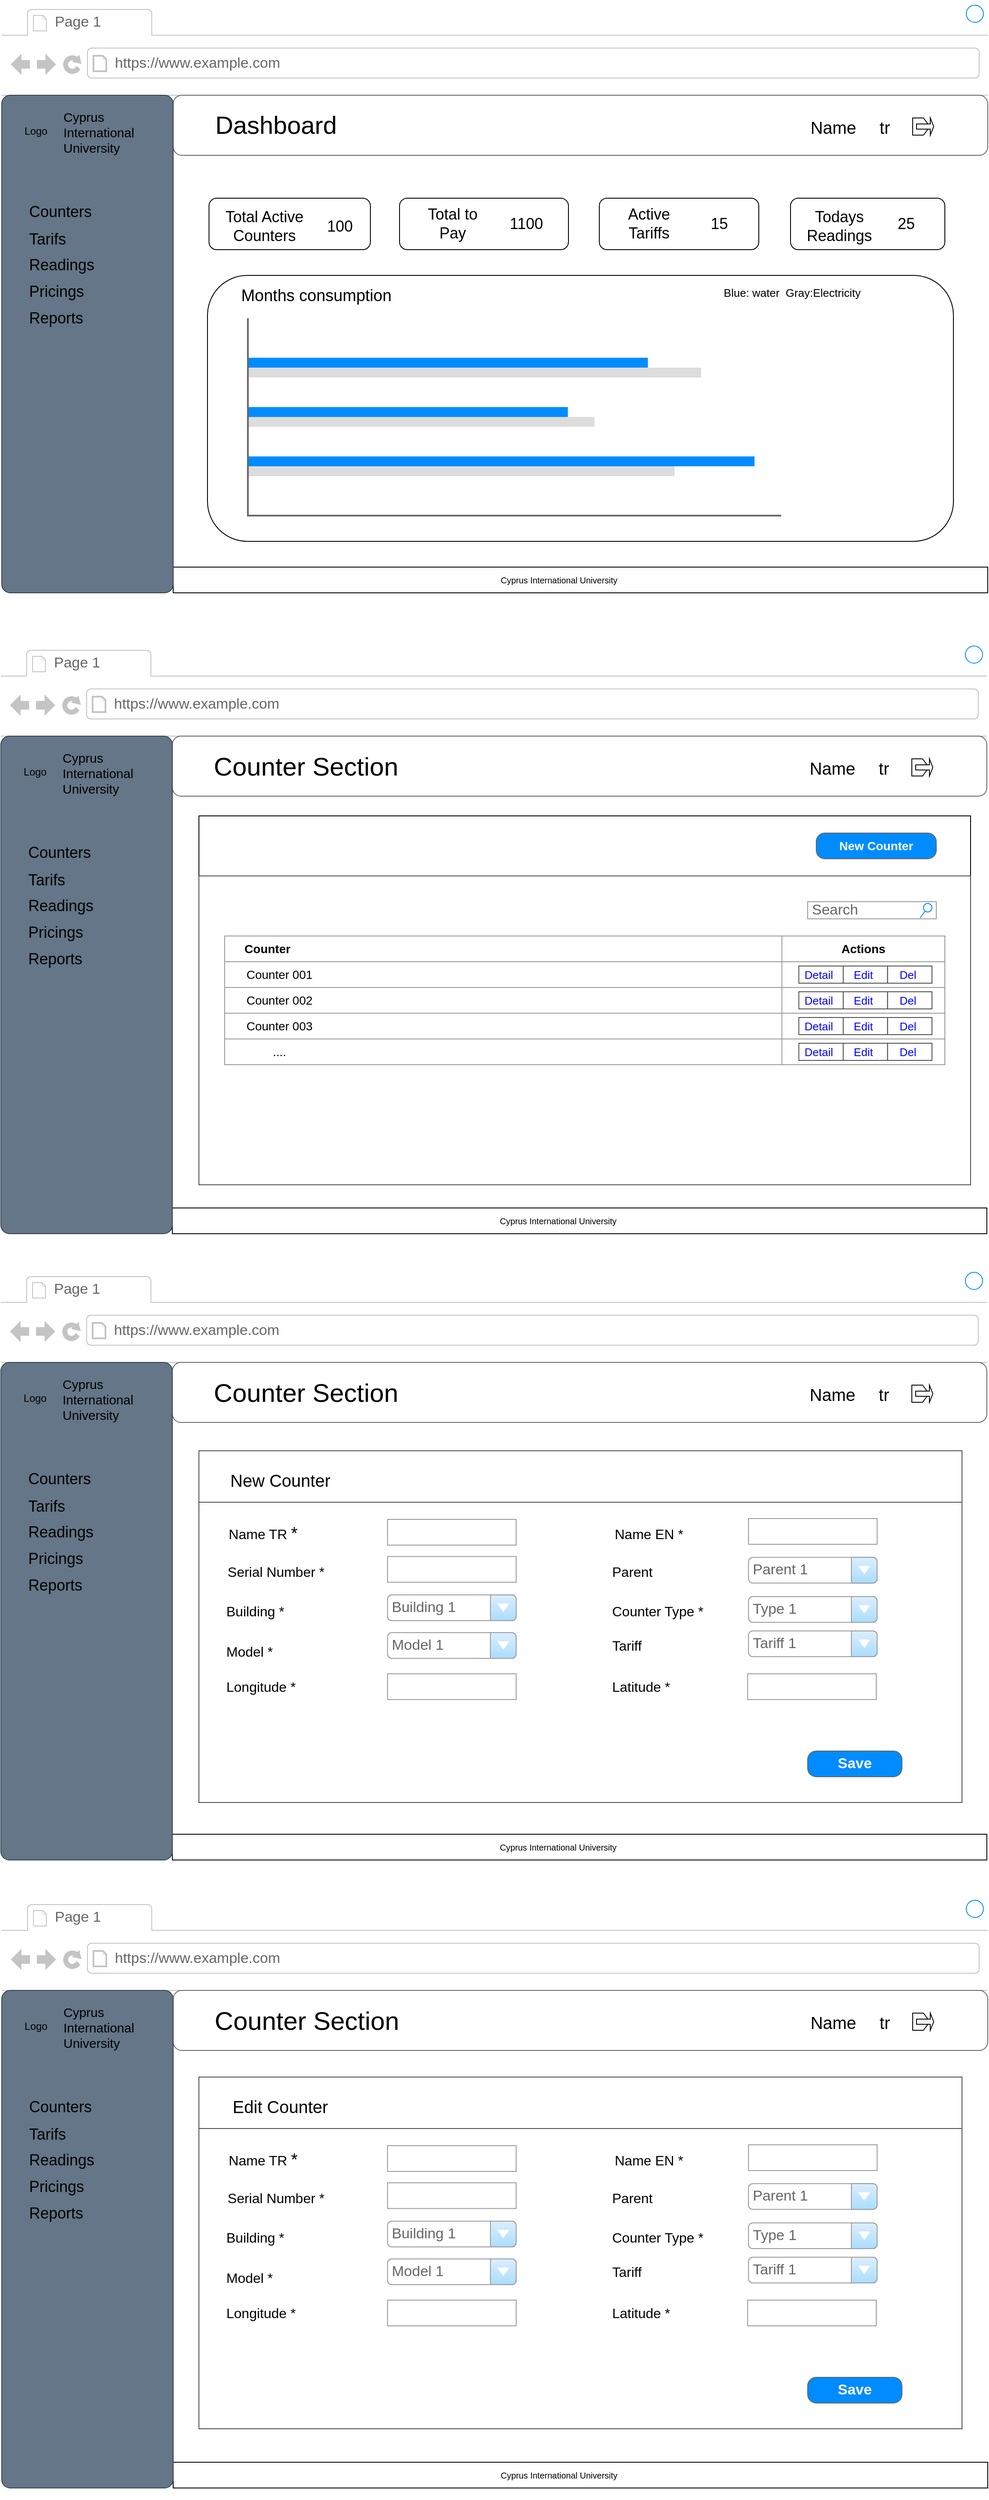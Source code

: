 <mxfile version="20.0.1" type="github">
  <diagram id="piDafpqhtRUU5qUU-vj8" name="Page-1">
    <mxGraphModel dx="1350" dy="793" grid="1" gridSize="10" guides="1" tooltips="1" connect="1" arrows="1" fold="1" page="1" pageScale="1" pageWidth="827" pageHeight="1169" math="0" shadow="0">
      <root>
        <mxCell id="0" />
        <mxCell id="1" parent="0" />
        <mxCell id="8962rQQDY3VNNf6We3Pp-1" value="" style="strokeWidth=1;shadow=0;dashed=0;align=center;html=1;shape=mxgraph.mockup.containers.browserWindow;rSize=0;strokeColor2=#008cff;strokeColor3=#c4c4c4;mainText=,;recursiveResize=0;strokeColor=#FFFFFF;fontColor=#FFFFFF;" parent="1" vertex="1">
          <mxGeometry x="30" y="30" width="1150" height="702.5" as="geometry" />
        </mxCell>
        <mxCell id="8962rQQDY3VNNf6We3Pp-2" value="Page 1" style="strokeWidth=1;shadow=0;dashed=0;align=center;html=1;shape=mxgraph.mockup.containers.anchor;fontSize=17;fontColor=#666666;align=left;" parent="8962rQQDY3VNNf6We3Pp-1" vertex="1">
          <mxGeometry x="60" y="12" width="110" height="26" as="geometry" />
        </mxCell>
        <mxCell id="8962rQQDY3VNNf6We3Pp-3" value="https://www.example.com" style="strokeWidth=1;shadow=0;dashed=0;align=center;html=1;shape=mxgraph.mockup.containers.anchor;rSize=0;fontSize=17;fontColor=#666666;align=left;" parent="8962rQQDY3VNNf6We3Pp-1" vertex="1">
          <mxGeometry x="130" y="60" width="250" height="26" as="geometry" />
        </mxCell>
        <mxCell id="oOcfsp5w9wAZrnsU4dWe-8" value="" style="shape=mxgraph.mockup.containers.marginRect;rectMarginTop=10;strokeColor=#666666;strokeWidth=1;dashed=0;rounded=1;arcSize=5;recursiveResize=0;" vertex="1" parent="8962rQQDY3VNNf6We3Pp-1">
          <mxGeometry x="200" y="100" width="950" height="80" as="geometry" />
        </mxCell>
        <mxCell id="oOcfsp5w9wAZrnsU4dWe-11" value="&lt;font style=&quot;font-size: 29px;&quot;&gt;Dashboard&lt;/font&gt;" style="text;html=1;strokeColor=none;fillColor=none;align=center;verticalAlign=middle;whiteSpace=wrap;rounded=0;" vertex="1" parent="8962rQQDY3VNNf6We3Pp-1">
          <mxGeometry x="290" y="130" width="60" height="30" as="geometry" />
        </mxCell>
        <mxCell id="oOcfsp5w9wAZrnsU4dWe-12" value="&lt;font style=&quot;font-size: 20px;&quot;&gt;Name&lt;/font&gt;" style="text;html=1;strokeColor=none;fillColor=none;align=center;verticalAlign=middle;whiteSpace=wrap;rounded=0;fontSize=29;" vertex="1" parent="8962rQQDY3VNNf6We3Pp-1">
          <mxGeometry x="940" y="130" width="60" height="30" as="geometry" />
        </mxCell>
        <mxCell id="oOcfsp5w9wAZrnsU4dWe-13" value="&lt;font style=&quot;font-size: 20px;&quot;&gt;tr&lt;/font&gt;" style="text;html=1;strokeColor=none;fillColor=none;align=center;verticalAlign=middle;whiteSpace=wrap;rounded=0;fontSize=29;" vertex="1" parent="8962rQQDY3VNNf6We3Pp-1">
          <mxGeometry x="1000" y="130" width="60" height="30" as="geometry" />
        </mxCell>
        <mxCell id="oOcfsp5w9wAZrnsU4dWe-14" value="" style="shape=offPageConnector;whiteSpace=wrap;html=1;fontSize=20;rotation=-90;" vertex="1" parent="8962rQQDY3VNNf6We3Pp-1">
          <mxGeometry x="1062.5" y="136.5" width="20" height="20" as="geometry" />
        </mxCell>
        <mxCell id="oOcfsp5w9wAZrnsU4dWe-15" value="" style="shape=singleArrow;whiteSpace=wrap;html=1;fontSize=20;" vertex="1" parent="8962rQQDY3VNNf6We3Pp-1">
          <mxGeometry x="1067" y="136.5" width="20" height="20" as="geometry" />
        </mxCell>
        <mxCell id="oOcfsp5w9wAZrnsU4dWe-61" value="" style="group" vertex="1" connectable="0" parent="8962rQQDY3VNNf6We3Pp-1">
          <mxGeometry x="464" y="230" width="197" height="60" as="geometry" />
        </mxCell>
        <mxCell id="oOcfsp5w9wAZrnsU4dWe-26" value="" style="rounded=1;whiteSpace=wrap;html=1;fontSize=18;" vertex="1" parent="oOcfsp5w9wAZrnsU4dWe-61">
          <mxGeometry width="197" height="60" as="geometry" />
        </mxCell>
        <mxCell id="oOcfsp5w9wAZrnsU4dWe-29" value="Total to Pay" style="text;html=1;strokeColor=none;fillColor=none;align=center;verticalAlign=middle;whiteSpace=wrap;rounded=0;fontSize=18;" vertex="1" parent="oOcfsp5w9wAZrnsU4dWe-61">
          <mxGeometry x="24.625" y="15" width="73.875" height="30" as="geometry" />
        </mxCell>
        <mxCell id="oOcfsp5w9wAZrnsU4dWe-30" value="1100" style="text;html=1;strokeColor=none;fillColor=none;align=center;verticalAlign=middle;whiteSpace=wrap;rounded=0;fontSize=18;" vertex="1" parent="oOcfsp5w9wAZrnsU4dWe-61">
          <mxGeometry x="110.812" y="15" width="73.875" height="30" as="geometry" />
        </mxCell>
        <mxCell id="oOcfsp5w9wAZrnsU4dWe-62" value="" style="group" vertex="1" connectable="0" parent="8962rQQDY3VNNf6We3Pp-1">
          <mxGeometry x="230" y="230" width="200" height="60" as="geometry" />
        </mxCell>
        <mxCell id="oOcfsp5w9wAZrnsU4dWe-23" value="" style="rounded=1;whiteSpace=wrap;html=1;fontSize=18;" vertex="1" parent="oOcfsp5w9wAZrnsU4dWe-62">
          <mxGeometry x="11.765" width="188.235" height="60" as="geometry" />
        </mxCell>
        <mxCell id="oOcfsp5w9wAZrnsU4dWe-24" value="Total Active Counters" style="text;html=1;strokeColor=none;fillColor=none;align=center;verticalAlign=middle;whiteSpace=wrap;rounded=0;fontSize=18;" vertex="1" parent="oOcfsp5w9wAZrnsU4dWe-62">
          <mxGeometry y="18" width="152.941" height="30" as="geometry" />
        </mxCell>
        <mxCell id="oOcfsp5w9wAZrnsU4dWe-25" value="100" style="text;html=1;strokeColor=none;fillColor=none;align=center;verticalAlign=middle;whiteSpace=wrap;rounded=0;fontSize=18;" vertex="1" parent="oOcfsp5w9wAZrnsU4dWe-62">
          <mxGeometry x="129.412" y="18" width="70.588" height="30" as="geometry" />
        </mxCell>
        <mxCell id="oOcfsp5w9wAZrnsU4dWe-63" value="" style="group" vertex="1" connectable="0" parent="8962rQQDY3VNNf6We3Pp-1">
          <mxGeometry x="697" y="230" width="186" height="60" as="geometry" />
        </mxCell>
        <mxCell id="oOcfsp5w9wAZrnsU4dWe-27" value="" style="rounded=1;whiteSpace=wrap;html=1;fontSize=18;" vertex="1" parent="oOcfsp5w9wAZrnsU4dWe-63">
          <mxGeometry width="186" height="60" as="geometry" />
        </mxCell>
        <mxCell id="oOcfsp5w9wAZrnsU4dWe-56" value="Active Tariffs" style="text;html=1;strokeColor=none;fillColor=none;align=center;verticalAlign=middle;whiteSpace=wrap;rounded=0;fontSize=18;" vertex="1" parent="oOcfsp5w9wAZrnsU4dWe-63">
          <mxGeometry x="23.25" y="15" width="69.75" height="30" as="geometry" />
        </mxCell>
        <mxCell id="oOcfsp5w9wAZrnsU4dWe-57" value="15" style="text;html=1;strokeColor=none;fillColor=none;align=center;verticalAlign=middle;whiteSpace=wrap;rounded=0;fontSize=18;" vertex="1" parent="oOcfsp5w9wAZrnsU4dWe-63">
          <mxGeometry x="104.625" y="15" width="69.75" height="30" as="geometry" />
        </mxCell>
        <mxCell id="oOcfsp5w9wAZrnsU4dWe-64" value="" style="group" vertex="1" connectable="0" parent="8962rQQDY3VNNf6We3Pp-1">
          <mxGeometry x="920" y="230" width="180" height="60" as="geometry" />
        </mxCell>
        <mxCell id="oOcfsp5w9wAZrnsU4dWe-28" value="" style="rounded=1;whiteSpace=wrap;html=1;fontSize=18;" vertex="1" parent="oOcfsp5w9wAZrnsU4dWe-64">
          <mxGeometry width="180" height="60" as="geometry" />
        </mxCell>
        <mxCell id="oOcfsp5w9wAZrnsU4dWe-58" value="25" style="text;html=1;strokeColor=none;fillColor=none;align=center;verticalAlign=middle;whiteSpace=wrap;rounded=0;fontSize=18;" vertex="1" parent="oOcfsp5w9wAZrnsU4dWe-64">
          <mxGeometry x="101.25" y="15" width="67.5" height="30" as="geometry" />
        </mxCell>
        <mxCell id="oOcfsp5w9wAZrnsU4dWe-59" value="Todays Readings" style="text;html=1;strokeColor=none;fillColor=none;align=center;verticalAlign=middle;whiteSpace=wrap;rounded=0;fontSize=18;" vertex="1" parent="oOcfsp5w9wAZrnsU4dWe-64">
          <mxGeometry x="22.5" y="18" width="67.5" height="30" as="geometry" />
        </mxCell>
        <mxCell id="oOcfsp5w9wAZrnsU4dWe-69" value="" style="group" vertex="1" connectable="0" parent="8962rQQDY3VNNf6We3Pp-1">
          <mxGeometry x="200" y="660" width="950" height="30" as="geometry" />
        </mxCell>
        <mxCell id="oOcfsp5w9wAZrnsU4dWe-65" value="" style="rounded=0;whiteSpace=wrap;html=1;fontSize=18;" vertex="1" parent="oOcfsp5w9wAZrnsU4dWe-69">
          <mxGeometry width="950" height="30" as="geometry" />
        </mxCell>
        <mxCell id="oOcfsp5w9wAZrnsU4dWe-67" value="&lt;div style=&quot;font-size: 10px;&quot; align=&quot;left&quot;&gt;&lt;font style=&quot;font-size: 10px;&quot;&gt;Cyprus International University&lt;/font&gt;&lt;/div&gt;" style="text;html=1;strokeColor=none;fillColor=none;align=left;verticalAlign=middle;whiteSpace=wrap;rounded=0;" vertex="1" parent="oOcfsp5w9wAZrnsU4dWe-69">
          <mxGeometry x="380" y="5" width="210" height="20" as="geometry" />
        </mxCell>
        <mxCell id="oOcfsp5w9wAZrnsU4dWe-110" value="" style="group" vertex="1" connectable="0" parent="8962rQQDY3VNNf6We3Pp-1">
          <mxGeometry y="100" width="200" height="590" as="geometry" />
        </mxCell>
        <mxCell id="oOcfsp5w9wAZrnsU4dWe-2" value="" style="shape=mxgraph.mockup.containers.marginRect;rectMarginTop=10;strokeColor=#314354;strokeWidth=1;dashed=0;rounded=1;arcSize=5;recursiveResize=0;fillColor=#647687;fontColor=#ffffff;" vertex="1" parent="oOcfsp5w9wAZrnsU4dWe-110">
          <mxGeometry width="200" height="590" as="geometry" />
        </mxCell>
        <mxCell id="oOcfsp5w9wAZrnsU4dWe-16" value="&lt;div style=&quot;font-size: 18px;&quot; align=&quot;left&quot;&gt;&lt;font style=&quot;font-size: 18px;&quot;&gt;Counters&lt;/font&gt;&lt;/div&gt;" style="text;html=1;strokeColor=none;fillColor=none;align=left;verticalAlign=middle;whiteSpace=wrap;rounded=0;fontSize=20;" vertex="1" parent="oOcfsp5w9wAZrnsU4dWe-110">
          <mxGeometry x="30" y="131" width="140" height="30" as="geometry" />
        </mxCell>
        <mxCell id="oOcfsp5w9wAZrnsU4dWe-17" value="Logo" style="text;html=1;strokeColor=none;fillColor=none;align=center;verticalAlign=middle;whiteSpace=wrap;rounded=0;" vertex="1" parent="oOcfsp5w9wAZrnsU4dWe-110">
          <mxGeometry x="10" y="36.5" width="60" height="30" as="geometry" />
        </mxCell>
        <mxCell id="oOcfsp5w9wAZrnsU4dWe-18" value="&lt;div style=&quot;font-size: 15px;&quot; align=&quot;left&quot;&gt;&lt;font style=&quot;font-size: 15px;&quot;&gt;Cyprus International University&lt;/font&gt;&lt;/div&gt;" style="text;html=1;strokeColor=none;fillColor=none;align=left;verticalAlign=middle;whiteSpace=wrap;rounded=0;" vertex="1" parent="oOcfsp5w9wAZrnsU4dWe-110">
          <mxGeometry x="70" y="25" width="110" height="55" as="geometry" />
        </mxCell>
        <mxCell id="oOcfsp5w9wAZrnsU4dWe-19" value="&lt;font style=&quot;font-size: 18px;&quot;&gt;Tarifs&lt;/font&gt;" style="text;html=1;strokeColor=none;fillColor=none;align=left;verticalAlign=middle;whiteSpace=wrap;rounded=0;fontSize=20;" vertex="1" parent="oOcfsp5w9wAZrnsU4dWe-110">
          <mxGeometry x="30" y="162" width="140" height="30" as="geometry" />
        </mxCell>
        <mxCell id="oOcfsp5w9wAZrnsU4dWe-20" value="&lt;font style=&quot;font-size: 18px;&quot;&gt;Readings&lt;/font&gt;" style="text;html=1;strokeColor=none;fillColor=none;align=left;verticalAlign=middle;whiteSpace=wrap;rounded=0;fontSize=20;" vertex="1" parent="oOcfsp5w9wAZrnsU4dWe-110">
          <mxGeometry x="30" y="192" width="140" height="30" as="geometry" />
        </mxCell>
        <mxCell id="oOcfsp5w9wAZrnsU4dWe-21" value="&lt;font style=&quot;font-size: 18px;&quot;&gt;Pricings&lt;/font&gt;" style="text;html=1;strokeColor=none;fillColor=none;align=left;verticalAlign=middle;whiteSpace=wrap;rounded=0;fontSize=20;" vertex="1" parent="oOcfsp5w9wAZrnsU4dWe-110">
          <mxGeometry x="30" y="223" width="140" height="30" as="geometry" />
        </mxCell>
        <mxCell id="oOcfsp5w9wAZrnsU4dWe-22" value="&lt;font style=&quot;font-size: 18px;&quot;&gt;Reports&lt;/font&gt;" style="text;html=1;strokeColor=none;fillColor=none;align=left;verticalAlign=middle;whiteSpace=wrap;rounded=0;fontSize=20;" vertex="1" parent="oOcfsp5w9wAZrnsU4dWe-110">
          <mxGeometry x="30" y="254" width="140" height="30" as="geometry" />
        </mxCell>
        <mxCell id="oOcfsp5w9wAZrnsU4dWe-109" value="" style="group" vertex="1" connectable="0" parent="1">
          <mxGeometry x="270" y="350" width="900" height="310" as="geometry" />
        </mxCell>
        <mxCell id="oOcfsp5w9wAZrnsU4dWe-60" value="" style="rounded=1;whiteSpace=wrap;html=1;fontSize=18;" vertex="1" parent="oOcfsp5w9wAZrnsU4dWe-109">
          <mxGeometry width="870" height="310" as="geometry" />
        </mxCell>
        <mxCell id="oOcfsp5w9wAZrnsU4dWe-70" value="" style="verticalLabelPosition=bottom;shadow=0;dashed=0;align=center;html=1;verticalAlign=top;strokeWidth=1;shape=mxgraph.mockup.graphics.barChart;strokeColor=none;strokeColor2=none;strokeColor3=#666666;fillColor2=#008cff;fillColor3=#dddddd;fontSize=10;" vertex="1" parent="oOcfsp5w9wAZrnsU4dWe-109">
          <mxGeometry x="47.12" y="50" width="621.99" height="230" as="geometry" />
        </mxCell>
        <mxCell id="oOcfsp5w9wAZrnsU4dWe-71" value="&lt;font style=&quot;font-size: 19px;&quot;&gt;Months consumption&lt;/font&gt;" style="text;html=1;strokeColor=none;fillColor=none;align=center;verticalAlign=middle;whiteSpace=wrap;rounded=0;fontSize=10;" vertex="1" parent="oOcfsp5w9wAZrnsU4dWe-109">
          <mxGeometry x="28.272" y="19.629" width="197.906" height="8.546" as="geometry" />
        </mxCell>
        <mxCell id="oOcfsp5w9wAZrnsU4dWe-72" value="&lt;font style=&quot;font-size: 13px;&quot;&gt;Blue: water&amp;nbsp; Gray:Electricity&lt;/font&gt;" style="text;html=1;strokeColor=none;fillColor=none;align=center;verticalAlign=middle;whiteSpace=wrap;rounded=0;fontSize=10;" vertex="1" parent="oOcfsp5w9wAZrnsU4dWe-109">
          <mxGeometry x="583.351" y="15.629" width="197.906" height="8.546" as="geometry" />
        </mxCell>
        <mxCell id="oOcfsp5w9wAZrnsU4dWe-148" value="" style="strokeWidth=1;shadow=0;dashed=0;align=center;html=1;shape=mxgraph.mockup.containers.browserWindow;rSize=0;strokeColor2=#008cff;strokeColor3=#c4c4c4;mainText=,;recursiveResize=0;strokeColor=#FFFFFF;fontColor=#FFFFFF;" vertex="1" parent="1">
          <mxGeometry x="29" y="777" width="1150" height="702.5" as="geometry" />
        </mxCell>
        <mxCell id="oOcfsp5w9wAZrnsU4dWe-149" value="Page 1" style="strokeWidth=1;shadow=0;dashed=0;align=center;html=1;shape=mxgraph.mockup.containers.anchor;fontSize=17;fontColor=#666666;align=left;" vertex="1" parent="oOcfsp5w9wAZrnsU4dWe-148">
          <mxGeometry x="60" y="12" width="110" height="26" as="geometry" />
        </mxCell>
        <mxCell id="oOcfsp5w9wAZrnsU4dWe-150" value="https://www.example.com" style="strokeWidth=1;shadow=0;dashed=0;align=center;html=1;shape=mxgraph.mockup.containers.anchor;rSize=0;fontSize=17;fontColor=#666666;align=left;" vertex="1" parent="oOcfsp5w9wAZrnsU4dWe-148">
          <mxGeometry x="130" y="60" width="250" height="26" as="geometry" />
        </mxCell>
        <mxCell id="oOcfsp5w9wAZrnsU4dWe-151" value="" style="shape=mxgraph.mockup.containers.marginRect;rectMarginTop=10;strokeColor=#666666;strokeWidth=1;dashed=0;rounded=1;arcSize=5;recursiveResize=0;" vertex="1" parent="oOcfsp5w9wAZrnsU4dWe-148">
          <mxGeometry x="200" y="100" width="950" height="80" as="geometry" />
        </mxCell>
        <mxCell id="oOcfsp5w9wAZrnsU4dWe-152" value="&lt;font style=&quot;font-size: 30px;&quot;&gt;Counter Section&lt;/font&gt;" style="text;html=1;strokeColor=none;fillColor=none;align=center;verticalAlign=middle;whiteSpace=wrap;rounded=0;" vertex="1" parent="oOcfsp5w9wAZrnsU4dWe-148">
          <mxGeometry x="241" y="130" width="230" height="30" as="geometry" />
        </mxCell>
        <mxCell id="oOcfsp5w9wAZrnsU4dWe-153" value="&lt;font style=&quot;font-size: 20px;&quot;&gt;Name&lt;/font&gt;" style="text;html=1;strokeColor=none;fillColor=none;align=center;verticalAlign=middle;whiteSpace=wrap;rounded=0;fontSize=29;" vertex="1" parent="oOcfsp5w9wAZrnsU4dWe-148">
          <mxGeometry x="940" y="130" width="60" height="30" as="geometry" />
        </mxCell>
        <mxCell id="oOcfsp5w9wAZrnsU4dWe-154" value="&lt;font style=&quot;font-size: 20px;&quot;&gt;tr&lt;/font&gt;" style="text;html=1;strokeColor=none;fillColor=none;align=center;verticalAlign=middle;whiteSpace=wrap;rounded=0;fontSize=29;" vertex="1" parent="oOcfsp5w9wAZrnsU4dWe-148">
          <mxGeometry x="1000" y="130" width="60" height="30" as="geometry" />
        </mxCell>
        <mxCell id="oOcfsp5w9wAZrnsU4dWe-155" value="" style="shape=offPageConnector;whiteSpace=wrap;html=1;fontSize=20;rotation=-90;" vertex="1" parent="oOcfsp5w9wAZrnsU4dWe-148">
          <mxGeometry x="1062.5" y="136.5" width="20" height="20" as="geometry" />
        </mxCell>
        <mxCell id="oOcfsp5w9wAZrnsU4dWe-156" value="" style="shape=singleArrow;whiteSpace=wrap;html=1;fontSize=20;" vertex="1" parent="oOcfsp5w9wAZrnsU4dWe-148">
          <mxGeometry x="1067" y="136.5" width="20" height="20" as="geometry" />
        </mxCell>
        <mxCell id="oOcfsp5w9wAZrnsU4dWe-173" value="" style="group" vertex="1" connectable="0" parent="oOcfsp5w9wAZrnsU4dWe-148">
          <mxGeometry x="200" y="660" width="950" height="30" as="geometry" />
        </mxCell>
        <mxCell id="oOcfsp5w9wAZrnsU4dWe-174" value="" style="rounded=0;whiteSpace=wrap;html=1;fontSize=18;" vertex="1" parent="oOcfsp5w9wAZrnsU4dWe-173">
          <mxGeometry width="950" height="30" as="geometry" />
        </mxCell>
        <mxCell id="oOcfsp5w9wAZrnsU4dWe-175" value="&lt;div style=&quot;font-size: 10px;&quot; align=&quot;left&quot;&gt;&lt;font style=&quot;font-size: 10px;&quot;&gt;Cyprus International University&lt;/font&gt;&lt;/div&gt;" style="text;html=1;strokeColor=none;fillColor=none;align=left;verticalAlign=middle;whiteSpace=wrap;rounded=0;" vertex="1" parent="oOcfsp5w9wAZrnsU4dWe-173">
          <mxGeometry x="380" y="5" width="210" height="20" as="geometry" />
        </mxCell>
        <mxCell id="oOcfsp5w9wAZrnsU4dWe-176" value="" style="group" vertex="1" connectable="0" parent="oOcfsp5w9wAZrnsU4dWe-148">
          <mxGeometry y="100" width="200" height="590" as="geometry" />
        </mxCell>
        <mxCell id="oOcfsp5w9wAZrnsU4dWe-177" value="" style="shape=mxgraph.mockup.containers.marginRect;rectMarginTop=10;strokeColor=#314354;strokeWidth=1;dashed=0;rounded=1;arcSize=5;recursiveResize=0;fillColor=#647687;fontColor=#ffffff;" vertex="1" parent="oOcfsp5w9wAZrnsU4dWe-176">
          <mxGeometry width="200" height="590" as="geometry" />
        </mxCell>
        <mxCell id="oOcfsp5w9wAZrnsU4dWe-178" value="&lt;div style=&quot;font-size: 18px;&quot; align=&quot;left&quot;&gt;&lt;font style=&quot;font-size: 18px;&quot;&gt;Counters&lt;/font&gt;&lt;/div&gt;" style="text;html=1;strokeColor=none;fillColor=none;align=left;verticalAlign=middle;whiteSpace=wrap;rounded=0;fontSize=20;" vertex="1" parent="oOcfsp5w9wAZrnsU4dWe-176">
          <mxGeometry x="30" y="131" width="140" height="30" as="geometry" />
        </mxCell>
        <mxCell id="oOcfsp5w9wAZrnsU4dWe-179" value="Logo" style="text;html=1;strokeColor=none;fillColor=none;align=center;verticalAlign=middle;whiteSpace=wrap;rounded=0;" vertex="1" parent="oOcfsp5w9wAZrnsU4dWe-176">
          <mxGeometry x="10" y="36.5" width="60" height="30" as="geometry" />
        </mxCell>
        <mxCell id="oOcfsp5w9wAZrnsU4dWe-180" value="&lt;div style=&quot;font-size: 15px;&quot; align=&quot;left&quot;&gt;&lt;font style=&quot;font-size: 15px;&quot;&gt;Cyprus International University&lt;/font&gt;&lt;/div&gt;" style="text;html=1;strokeColor=none;fillColor=none;align=left;verticalAlign=middle;whiteSpace=wrap;rounded=0;" vertex="1" parent="oOcfsp5w9wAZrnsU4dWe-176">
          <mxGeometry x="70" y="25" width="110" height="55" as="geometry" />
        </mxCell>
        <mxCell id="oOcfsp5w9wAZrnsU4dWe-181" value="&lt;font style=&quot;font-size: 18px;&quot;&gt;Tarifs&lt;/font&gt;" style="text;html=1;strokeColor=none;fillColor=none;align=left;verticalAlign=middle;whiteSpace=wrap;rounded=0;fontSize=20;" vertex="1" parent="oOcfsp5w9wAZrnsU4dWe-176">
          <mxGeometry x="30" y="162" width="140" height="30" as="geometry" />
        </mxCell>
        <mxCell id="oOcfsp5w9wAZrnsU4dWe-182" value="&lt;font style=&quot;font-size: 18px;&quot;&gt;Readings&lt;/font&gt;" style="text;html=1;strokeColor=none;fillColor=none;align=left;verticalAlign=middle;whiteSpace=wrap;rounded=0;fontSize=20;" vertex="1" parent="oOcfsp5w9wAZrnsU4dWe-176">
          <mxGeometry x="30" y="192" width="140" height="30" as="geometry" />
        </mxCell>
        <mxCell id="oOcfsp5w9wAZrnsU4dWe-183" value="&lt;font style=&quot;font-size: 18px;&quot;&gt;Pricings&lt;/font&gt;" style="text;html=1;strokeColor=none;fillColor=none;align=left;verticalAlign=middle;whiteSpace=wrap;rounded=0;fontSize=20;" vertex="1" parent="oOcfsp5w9wAZrnsU4dWe-176">
          <mxGeometry x="30" y="223" width="140" height="30" as="geometry" />
        </mxCell>
        <mxCell id="oOcfsp5w9wAZrnsU4dWe-184" value="&lt;font style=&quot;font-size: 18px;&quot;&gt;Reports&lt;/font&gt;" style="text;html=1;strokeColor=none;fillColor=none;align=left;verticalAlign=middle;whiteSpace=wrap;rounded=0;fontSize=20;" vertex="1" parent="oOcfsp5w9wAZrnsU4dWe-176">
          <mxGeometry x="30" y="254" width="140" height="30" as="geometry" />
        </mxCell>
        <mxCell id="oOcfsp5w9wAZrnsU4dWe-186" value="" style="rounded=0;whiteSpace=wrap;html=1;fontSize=30;" vertex="1" parent="1">
          <mxGeometry x="260" y="980" width="900" height="430" as="geometry" />
        </mxCell>
        <mxCell id="oOcfsp5w9wAZrnsU4dWe-187" value="&lt;font style=&quot;font-size: 14px;&quot;&gt;New Counter&lt;/font&gt;" style="strokeWidth=1;shadow=0;dashed=0;align=center;html=1;shape=mxgraph.mockup.buttons.button;strokeColor=#666666;fontColor=#ffffff;mainText=;buttonStyle=round;fontSize=17;fontStyle=1;fillColor=#008cff;whiteSpace=wrap;" vertex="1" parent="1">
          <mxGeometry x="980" y="1000" width="140" height="30" as="geometry" />
        </mxCell>
        <mxCell id="oOcfsp5w9wAZrnsU4dWe-313" value="" style="rounded=0;whiteSpace=wrap;html=1;fontSize=13;fontColor=#0000FF;strokeColor=#4D4D4D;fillColor=#FFFFFF;" vertex="1" parent="1">
          <mxGeometry x="260" y="1050" width="900" height="360" as="geometry" />
        </mxCell>
        <mxCell id="oOcfsp5w9wAZrnsU4dWe-219" value="Search" style="strokeWidth=1;shadow=0;dashed=0;align=center;html=1;shape=mxgraph.mockup.forms.searchBox;strokeColor=#999999;mainText=;strokeColor2=#008cff;fontColor=#666666;fontSize=17;align=left;spacingLeft=3;" vertex="1" parent="1">
          <mxGeometry x="970" y="1080" width="150" height="20" as="geometry" />
        </mxCell>
        <mxCell id="oOcfsp5w9wAZrnsU4dWe-289" value="" style="strokeWidth=1;shadow=0;dashed=0;align=center;html=1;shape=mxgraph.mockup.containers.browserWindow;rSize=0;strokeColor2=#008cff;strokeColor3=#c4c4c4;mainText=,;recursiveResize=0;strokeColor=#FFFFFF;fontColor=#FFFFFF;" vertex="1" parent="1">
          <mxGeometry x="29" y="1507" width="1150" height="702.5" as="geometry" />
        </mxCell>
        <mxCell id="oOcfsp5w9wAZrnsU4dWe-290" value="Page 1" style="strokeWidth=1;shadow=0;dashed=0;align=center;html=1;shape=mxgraph.mockup.containers.anchor;fontSize=17;fontColor=#666666;align=left;" vertex="1" parent="oOcfsp5w9wAZrnsU4dWe-289">
          <mxGeometry x="60" y="12" width="110" height="26" as="geometry" />
        </mxCell>
        <mxCell id="oOcfsp5w9wAZrnsU4dWe-291" value="https://www.example.com" style="strokeWidth=1;shadow=0;dashed=0;align=center;html=1;shape=mxgraph.mockup.containers.anchor;rSize=0;fontSize=17;fontColor=#666666;align=left;" vertex="1" parent="oOcfsp5w9wAZrnsU4dWe-289">
          <mxGeometry x="130" y="60" width="250" height="26" as="geometry" />
        </mxCell>
        <mxCell id="oOcfsp5w9wAZrnsU4dWe-292" value="" style="shape=mxgraph.mockup.containers.marginRect;rectMarginTop=10;strokeColor=#666666;strokeWidth=1;dashed=0;rounded=1;arcSize=5;recursiveResize=0;" vertex="1" parent="oOcfsp5w9wAZrnsU4dWe-289">
          <mxGeometry x="200" y="100" width="950" height="80" as="geometry" />
        </mxCell>
        <mxCell id="oOcfsp5w9wAZrnsU4dWe-293" value="&lt;font style=&quot;font-size: 30px;&quot;&gt;Counter Section&lt;/font&gt;" style="text;html=1;strokeColor=none;fillColor=none;align=center;verticalAlign=middle;whiteSpace=wrap;rounded=0;" vertex="1" parent="oOcfsp5w9wAZrnsU4dWe-289">
          <mxGeometry x="241" y="130" width="230" height="30" as="geometry" />
        </mxCell>
        <mxCell id="oOcfsp5w9wAZrnsU4dWe-294" value="&lt;font style=&quot;font-size: 20px;&quot;&gt;Name&lt;/font&gt;" style="text;html=1;strokeColor=none;fillColor=none;align=center;verticalAlign=middle;whiteSpace=wrap;rounded=0;fontSize=29;" vertex="1" parent="oOcfsp5w9wAZrnsU4dWe-289">
          <mxGeometry x="940" y="130" width="60" height="30" as="geometry" />
        </mxCell>
        <mxCell id="oOcfsp5w9wAZrnsU4dWe-295" value="&lt;font style=&quot;font-size: 20px;&quot;&gt;tr&lt;/font&gt;" style="text;html=1;strokeColor=none;fillColor=none;align=center;verticalAlign=middle;whiteSpace=wrap;rounded=0;fontSize=29;" vertex="1" parent="oOcfsp5w9wAZrnsU4dWe-289">
          <mxGeometry x="1000" y="130" width="60" height="30" as="geometry" />
        </mxCell>
        <mxCell id="oOcfsp5w9wAZrnsU4dWe-296" value="" style="shape=offPageConnector;whiteSpace=wrap;html=1;fontSize=20;rotation=-90;" vertex="1" parent="oOcfsp5w9wAZrnsU4dWe-289">
          <mxGeometry x="1062.5" y="136.5" width="20" height="20" as="geometry" />
        </mxCell>
        <mxCell id="oOcfsp5w9wAZrnsU4dWe-297" value="" style="shape=singleArrow;whiteSpace=wrap;html=1;fontSize=20;" vertex="1" parent="oOcfsp5w9wAZrnsU4dWe-289">
          <mxGeometry x="1067" y="136.5" width="20" height="20" as="geometry" />
        </mxCell>
        <mxCell id="oOcfsp5w9wAZrnsU4dWe-298" value="" style="group" vertex="1" connectable="0" parent="oOcfsp5w9wAZrnsU4dWe-289">
          <mxGeometry x="200" y="660" width="950" height="30" as="geometry" />
        </mxCell>
        <mxCell id="oOcfsp5w9wAZrnsU4dWe-299" value="" style="rounded=0;whiteSpace=wrap;html=1;fontSize=18;" vertex="1" parent="oOcfsp5w9wAZrnsU4dWe-298">
          <mxGeometry width="950" height="30" as="geometry" />
        </mxCell>
        <mxCell id="oOcfsp5w9wAZrnsU4dWe-300" value="&lt;div style=&quot;font-size: 10px;&quot; align=&quot;left&quot;&gt;&lt;font style=&quot;font-size: 10px;&quot;&gt;Cyprus International University&lt;/font&gt;&lt;/div&gt;" style="text;html=1;strokeColor=none;fillColor=none;align=left;verticalAlign=middle;whiteSpace=wrap;rounded=0;" vertex="1" parent="oOcfsp5w9wAZrnsU4dWe-298">
          <mxGeometry x="380" y="5" width="210" height="20" as="geometry" />
        </mxCell>
        <mxCell id="oOcfsp5w9wAZrnsU4dWe-301" value="" style="group" vertex="1" connectable="0" parent="oOcfsp5w9wAZrnsU4dWe-289">
          <mxGeometry y="100" width="200" height="590" as="geometry" />
        </mxCell>
        <mxCell id="oOcfsp5w9wAZrnsU4dWe-302" value="" style="shape=mxgraph.mockup.containers.marginRect;rectMarginTop=10;strokeColor=#314354;strokeWidth=1;dashed=0;rounded=1;arcSize=5;recursiveResize=0;fillColor=#647687;fontColor=#ffffff;" vertex="1" parent="oOcfsp5w9wAZrnsU4dWe-301">
          <mxGeometry width="200" height="590" as="geometry" />
        </mxCell>
        <mxCell id="oOcfsp5w9wAZrnsU4dWe-303" value="&lt;div style=&quot;font-size: 18px;&quot; align=&quot;left&quot;&gt;&lt;font style=&quot;font-size: 18px;&quot;&gt;Counters&lt;/font&gt;&lt;/div&gt;" style="text;html=1;strokeColor=none;fillColor=none;align=left;verticalAlign=middle;whiteSpace=wrap;rounded=0;fontSize=20;" vertex="1" parent="oOcfsp5w9wAZrnsU4dWe-301">
          <mxGeometry x="30" y="131" width="140" height="30" as="geometry" />
        </mxCell>
        <mxCell id="oOcfsp5w9wAZrnsU4dWe-304" value="Logo" style="text;html=1;strokeColor=none;fillColor=none;align=center;verticalAlign=middle;whiteSpace=wrap;rounded=0;" vertex="1" parent="oOcfsp5w9wAZrnsU4dWe-301">
          <mxGeometry x="10" y="36.5" width="60" height="30" as="geometry" />
        </mxCell>
        <mxCell id="oOcfsp5w9wAZrnsU4dWe-305" value="&lt;div style=&quot;font-size: 15px;&quot; align=&quot;left&quot;&gt;&lt;font style=&quot;font-size: 15px;&quot;&gt;Cyprus International University&lt;/font&gt;&lt;/div&gt;" style="text;html=1;strokeColor=none;fillColor=none;align=left;verticalAlign=middle;whiteSpace=wrap;rounded=0;" vertex="1" parent="oOcfsp5w9wAZrnsU4dWe-301">
          <mxGeometry x="70" y="25" width="110" height="55" as="geometry" />
        </mxCell>
        <mxCell id="oOcfsp5w9wAZrnsU4dWe-306" value="&lt;font style=&quot;font-size: 18px;&quot;&gt;Tarifs&lt;/font&gt;" style="text;html=1;strokeColor=none;fillColor=none;align=left;verticalAlign=middle;whiteSpace=wrap;rounded=0;fontSize=20;" vertex="1" parent="oOcfsp5w9wAZrnsU4dWe-301">
          <mxGeometry x="30" y="162" width="140" height="30" as="geometry" />
        </mxCell>
        <mxCell id="oOcfsp5w9wAZrnsU4dWe-307" value="&lt;font style=&quot;font-size: 18px;&quot;&gt;Readings&lt;/font&gt;" style="text;html=1;strokeColor=none;fillColor=none;align=left;verticalAlign=middle;whiteSpace=wrap;rounded=0;fontSize=20;" vertex="1" parent="oOcfsp5w9wAZrnsU4dWe-301">
          <mxGeometry x="30" y="192" width="140" height="30" as="geometry" />
        </mxCell>
        <mxCell id="oOcfsp5w9wAZrnsU4dWe-308" value="&lt;font style=&quot;font-size: 18px;&quot;&gt;Pricings&lt;/font&gt;" style="text;html=1;strokeColor=none;fillColor=none;align=left;verticalAlign=middle;whiteSpace=wrap;rounded=0;fontSize=20;" vertex="1" parent="oOcfsp5w9wAZrnsU4dWe-301">
          <mxGeometry x="30" y="223" width="140" height="30" as="geometry" />
        </mxCell>
        <mxCell id="oOcfsp5w9wAZrnsU4dWe-309" value="&lt;font style=&quot;font-size: 18px;&quot;&gt;Reports&lt;/font&gt;" style="text;html=1;strokeColor=none;fillColor=none;align=left;verticalAlign=middle;whiteSpace=wrap;rounded=0;fontSize=20;" vertex="1" parent="oOcfsp5w9wAZrnsU4dWe-301">
          <mxGeometry x="30" y="254" width="140" height="30" as="geometry" />
        </mxCell>
        <mxCell id="oOcfsp5w9wAZrnsU4dWe-310" value="" style="group" vertex="1" connectable="0" parent="1">
          <mxGeometry x="290" y="1120" width="840" height="185" as="geometry" />
        </mxCell>
        <mxCell id="oOcfsp5w9wAZrnsU4dWe-207" value="" style="group" vertex="1" connectable="0" parent="oOcfsp5w9wAZrnsU4dWe-310">
          <mxGeometry width="840" height="30" as="geometry" />
        </mxCell>
        <mxCell id="oOcfsp5w9wAZrnsU4dWe-197" value="" style="strokeWidth=1;shadow=0;dashed=0;align=center;html=1;shape=mxgraph.mockup.forms.rrect;rSize=0;strokeColor=#999999;fontSize=14;" vertex="1" parent="oOcfsp5w9wAZrnsU4dWe-207">
          <mxGeometry width="650" height="30" as="geometry" />
        </mxCell>
        <mxCell id="oOcfsp5w9wAZrnsU4dWe-206" value="" style="strokeWidth=1;shadow=0;dashed=0;align=center;html=1;shape=mxgraph.mockup.forms.rrect;rSize=0;strokeColor=#999999;fontSize=14;" vertex="1" parent="oOcfsp5w9wAZrnsU4dWe-207">
          <mxGeometry x="650" width="190" height="30" as="geometry" />
        </mxCell>
        <mxCell id="oOcfsp5w9wAZrnsU4dWe-208" value="&lt;b&gt;Counter&lt;/b&gt;" style="text;html=1;strokeColor=none;fillColor=none;align=center;verticalAlign=middle;whiteSpace=wrap;rounded=0;fontSize=14;" vertex="1" parent="oOcfsp5w9wAZrnsU4dWe-207">
          <mxGeometry x="20" width="60" height="30" as="geometry" />
        </mxCell>
        <mxCell id="oOcfsp5w9wAZrnsU4dWe-213" value="&lt;b&gt;Actions&lt;/b&gt;" style="text;html=1;strokeColor=none;fillColor=none;align=center;verticalAlign=middle;whiteSpace=wrap;rounded=0;fontSize=14;" vertex="1" parent="oOcfsp5w9wAZrnsU4dWe-207">
          <mxGeometry x="715" width="60" height="30" as="geometry" />
        </mxCell>
        <mxCell id="oOcfsp5w9wAZrnsU4dWe-220" value="" style="group" vertex="1" connectable="0" parent="oOcfsp5w9wAZrnsU4dWe-310">
          <mxGeometry y="30" width="840" height="155" as="geometry" />
        </mxCell>
        <mxCell id="oOcfsp5w9wAZrnsU4dWe-215" value="" style="strokeWidth=1;shadow=0;dashed=0;align=center;html=1;shape=mxgraph.mockup.forms.rrect;rSize=0;strokeColor=#999999;fontSize=14;" vertex="1" parent="oOcfsp5w9wAZrnsU4dWe-220">
          <mxGeometry width="650" height="30" as="geometry" />
        </mxCell>
        <mxCell id="oOcfsp5w9wAZrnsU4dWe-214" value="" style="group" vertex="1" connectable="0" parent="oOcfsp5w9wAZrnsU4dWe-220">
          <mxGeometry width="840" height="155" as="geometry" />
        </mxCell>
        <mxCell id="oOcfsp5w9wAZrnsU4dWe-216" value="" style="strokeWidth=1;shadow=0;dashed=0;align=center;html=1;shape=mxgraph.mockup.forms.rrect;rSize=0;strokeColor=#999999;fontSize=14;" vertex="1" parent="oOcfsp5w9wAZrnsU4dWe-214">
          <mxGeometry x="650" width="190" height="30" as="geometry" />
        </mxCell>
        <mxCell id="oOcfsp5w9wAZrnsU4dWe-217" value="Counter 001" style="text;html=1;strokeColor=none;fillColor=none;align=center;verticalAlign=middle;whiteSpace=wrap;rounded=0;fontSize=14;" vertex="1" parent="oOcfsp5w9wAZrnsU4dWe-214">
          <mxGeometry x="14" width="100" height="30" as="geometry" />
        </mxCell>
        <mxCell id="oOcfsp5w9wAZrnsU4dWe-244" value="" style="group" vertex="1" connectable="0" parent="oOcfsp5w9wAZrnsU4dWe-214">
          <mxGeometry x="665" width="160" height="30" as="geometry" />
        </mxCell>
        <mxCell id="oOcfsp5w9wAZrnsU4dWe-237" value="" style="group" vertex="1" connectable="0" parent="oOcfsp5w9wAZrnsU4dWe-244">
          <mxGeometry width="56.471" height="30" as="geometry" />
        </mxCell>
        <mxCell id="oOcfsp5w9wAZrnsU4dWe-233" value="" style="rounded=0;whiteSpace=wrap;html=1;fontSize=13;fontColor=#0000FF;strokeColor=#4D4D4D;fillColor=#FFFFFF;" vertex="1" parent="oOcfsp5w9wAZrnsU4dWe-237">
          <mxGeometry x="4.706" y="5" width="51.765" height="20" as="geometry" />
        </mxCell>
        <mxCell id="oOcfsp5w9wAZrnsU4dWe-234" value="Detail" style="text;html=1;strokeColor=none;fillColor=none;align=center;verticalAlign=middle;whiteSpace=wrap;rounded=0;fontSize=13;fontColor=#0000FF;" vertex="1" parent="oOcfsp5w9wAZrnsU4dWe-237">
          <mxGeometry width="56.471" height="30" as="geometry" />
        </mxCell>
        <mxCell id="oOcfsp5w9wAZrnsU4dWe-238" value="" style="group" vertex="1" connectable="0" parent="oOcfsp5w9wAZrnsU4dWe-244">
          <mxGeometry x="51.765" width="56.471" height="30" as="geometry" />
        </mxCell>
        <mxCell id="oOcfsp5w9wAZrnsU4dWe-239" value="" style="rounded=0;whiteSpace=wrap;html=1;fontSize=13;fontColor=#0000FF;strokeColor=#4D4D4D;fillColor=#FFFFFF;" vertex="1" parent="oOcfsp5w9wAZrnsU4dWe-238">
          <mxGeometry x="4.706" y="5" width="51.765" height="20" as="geometry" />
        </mxCell>
        <mxCell id="oOcfsp5w9wAZrnsU4dWe-240" value="Edit" style="text;html=1;strokeColor=none;fillColor=none;align=center;verticalAlign=middle;whiteSpace=wrap;rounded=0;fontSize=13;fontColor=#0000FF;" vertex="1" parent="oOcfsp5w9wAZrnsU4dWe-238">
          <mxGeometry width="56.471" height="30" as="geometry" />
        </mxCell>
        <mxCell id="oOcfsp5w9wAZrnsU4dWe-241" value="" style="group" vertex="1" connectable="0" parent="oOcfsp5w9wAZrnsU4dWe-244">
          <mxGeometry x="103.529" width="56.471" height="30" as="geometry" />
        </mxCell>
        <mxCell id="oOcfsp5w9wAZrnsU4dWe-242" value="" style="rounded=0;whiteSpace=wrap;html=1;fontSize=13;fontColor=#0000FF;strokeColor=#4D4D4D;fillColor=#FFFFFF;" vertex="1" parent="oOcfsp5w9wAZrnsU4dWe-241">
          <mxGeometry x="4.706" y="5" width="51.765" height="20" as="geometry" />
        </mxCell>
        <mxCell id="oOcfsp5w9wAZrnsU4dWe-243" value="Del" style="text;html=1;strokeColor=none;fillColor=none;align=center;verticalAlign=middle;whiteSpace=wrap;rounded=0;fontSize=13;fontColor=#0000FF;" vertex="1" parent="oOcfsp5w9wAZrnsU4dWe-241">
          <mxGeometry width="56.471" height="30" as="geometry" />
        </mxCell>
        <mxCell id="oOcfsp5w9wAZrnsU4dWe-256" value="" style="group" vertex="1" connectable="0" parent="oOcfsp5w9wAZrnsU4dWe-310">
          <mxGeometry y="60" width="840" height="30" as="geometry" />
        </mxCell>
        <mxCell id="oOcfsp5w9wAZrnsU4dWe-222" value="" style="group" vertex="1" connectable="0" parent="oOcfsp5w9wAZrnsU4dWe-256">
          <mxGeometry width="840" height="30" as="geometry" />
        </mxCell>
        <mxCell id="oOcfsp5w9wAZrnsU4dWe-223" value="" style="strokeWidth=1;shadow=0;dashed=0;align=center;html=1;shape=mxgraph.mockup.forms.rrect;rSize=0;strokeColor=#999999;fontSize=14;" vertex="1" parent="oOcfsp5w9wAZrnsU4dWe-222">
          <mxGeometry width="650" height="30" as="geometry" />
        </mxCell>
        <mxCell id="oOcfsp5w9wAZrnsU4dWe-224" value="" style="group" vertex="1" connectable="0" parent="oOcfsp5w9wAZrnsU4dWe-222">
          <mxGeometry width="840" height="30" as="geometry" />
        </mxCell>
        <mxCell id="oOcfsp5w9wAZrnsU4dWe-225" value="" style="strokeWidth=1;shadow=0;dashed=0;align=center;html=1;shape=mxgraph.mockup.forms.rrect;rSize=0;strokeColor=#999999;fontSize=14;" vertex="1" parent="oOcfsp5w9wAZrnsU4dWe-224">
          <mxGeometry x="650" width="190" height="30" as="geometry" />
        </mxCell>
        <mxCell id="oOcfsp5w9wAZrnsU4dWe-226" value="Counter 002" style="text;html=1;strokeColor=none;fillColor=none;align=center;verticalAlign=middle;whiteSpace=wrap;rounded=0;fontSize=14;" vertex="1" parent="oOcfsp5w9wAZrnsU4dWe-224">
          <mxGeometry x="14" width="100" height="30" as="geometry" />
        </mxCell>
        <mxCell id="oOcfsp5w9wAZrnsU4dWe-245" value="" style="group" vertex="1" connectable="0" parent="oOcfsp5w9wAZrnsU4dWe-256">
          <mxGeometry x="665" width="160" height="30" as="geometry" />
        </mxCell>
        <mxCell id="oOcfsp5w9wAZrnsU4dWe-246" value="" style="group" vertex="1" connectable="0" parent="oOcfsp5w9wAZrnsU4dWe-245">
          <mxGeometry width="56.471" height="30" as="geometry" />
        </mxCell>
        <mxCell id="oOcfsp5w9wAZrnsU4dWe-247" value="" style="rounded=0;whiteSpace=wrap;html=1;fontSize=13;fontColor=#0000FF;strokeColor=#4D4D4D;fillColor=#FFFFFF;" vertex="1" parent="oOcfsp5w9wAZrnsU4dWe-246">
          <mxGeometry x="4.706" y="5" width="51.765" height="20" as="geometry" />
        </mxCell>
        <mxCell id="oOcfsp5w9wAZrnsU4dWe-248" value="Detail" style="text;html=1;strokeColor=none;fillColor=none;align=center;verticalAlign=middle;whiteSpace=wrap;rounded=0;fontSize=13;fontColor=#0000FF;" vertex="1" parent="oOcfsp5w9wAZrnsU4dWe-246">
          <mxGeometry width="56.471" height="30" as="geometry" />
        </mxCell>
        <mxCell id="oOcfsp5w9wAZrnsU4dWe-249" value="" style="group" vertex="1" connectable="0" parent="oOcfsp5w9wAZrnsU4dWe-245">
          <mxGeometry x="51.765" width="56.471" height="30" as="geometry" />
        </mxCell>
        <mxCell id="oOcfsp5w9wAZrnsU4dWe-250" value="" style="rounded=0;whiteSpace=wrap;html=1;fontSize=13;fontColor=#0000FF;strokeColor=#4D4D4D;fillColor=#FFFFFF;" vertex="1" parent="oOcfsp5w9wAZrnsU4dWe-249">
          <mxGeometry x="4.706" y="5" width="51.765" height="20" as="geometry" />
        </mxCell>
        <mxCell id="oOcfsp5w9wAZrnsU4dWe-251" value="Edit" style="text;html=1;strokeColor=none;fillColor=none;align=center;verticalAlign=middle;whiteSpace=wrap;rounded=0;fontSize=13;fontColor=#0000FF;" vertex="1" parent="oOcfsp5w9wAZrnsU4dWe-249">
          <mxGeometry width="56.471" height="30" as="geometry" />
        </mxCell>
        <mxCell id="oOcfsp5w9wAZrnsU4dWe-252" value="" style="group" vertex="1" connectable="0" parent="oOcfsp5w9wAZrnsU4dWe-245">
          <mxGeometry x="103.529" width="56.471" height="30" as="geometry" />
        </mxCell>
        <mxCell id="oOcfsp5w9wAZrnsU4dWe-253" value="" style="rounded=0;whiteSpace=wrap;html=1;fontSize=13;fontColor=#0000FF;strokeColor=#4D4D4D;fillColor=#FFFFFF;" vertex="1" parent="oOcfsp5w9wAZrnsU4dWe-252">
          <mxGeometry x="4.706" y="5" width="51.765" height="20" as="geometry" />
        </mxCell>
        <mxCell id="oOcfsp5w9wAZrnsU4dWe-254" value="Del" style="text;html=1;strokeColor=none;fillColor=none;align=center;verticalAlign=middle;whiteSpace=wrap;rounded=0;fontSize=13;fontColor=#0000FF;" vertex="1" parent="oOcfsp5w9wAZrnsU4dWe-252">
          <mxGeometry width="56.471" height="30" as="geometry" />
        </mxCell>
        <mxCell id="oOcfsp5w9wAZrnsU4dWe-257" value="" style="group" vertex="1" connectable="0" parent="oOcfsp5w9wAZrnsU4dWe-310">
          <mxGeometry y="90" width="840" height="30" as="geometry" />
        </mxCell>
        <mxCell id="oOcfsp5w9wAZrnsU4dWe-258" value="" style="group" vertex="1" connectable="0" parent="oOcfsp5w9wAZrnsU4dWe-257">
          <mxGeometry width="840" height="30" as="geometry" />
        </mxCell>
        <mxCell id="oOcfsp5w9wAZrnsU4dWe-259" value="" style="strokeWidth=1;shadow=0;dashed=0;align=center;html=1;shape=mxgraph.mockup.forms.rrect;rSize=0;strokeColor=#999999;fontSize=14;" vertex="1" parent="oOcfsp5w9wAZrnsU4dWe-258">
          <mxGeometry width="650" height="30" as="geometry" />
        </mxCell>
        <mxCell id="oOcfsp5w9wAZrnsU4dWe-260" value="" style="group" vertex="1" connectable="0" parent="oOcfsp5w9wAZrnsU4dWe-258">
          <mxGeometry width="840" height="30" as="geometry" />
        </mxCell>
        <mxCell id="oOcfsp5w9wAZrnsU4dWe-261" value="" style="strokeWidth=1;shadow=0;dashed=0;align=center;html=1;shape=mxgraph.mockup.forms.rrect;rSize=0;strokeColor=#999999;fontSize=14;" vertex="1" parent="oOcfsp5w9wAZrnsU4dWe-260">
          <mxGeometry x="650" width="190" height="30" as="geometry" />
        </mxCell>
        <mxCell id="oOcfsp5w9wAZrnsU4dWe-262" value="Counter 003" style="text;html=1;strokeColor=none;fillColor=none;align=center;verticalAlign=middle;whiteSpace=wrap;rounded=0;fontSize=14;" vertex="1" parent="oOcfsp5w9wAZrnsU4dWe-260">
          <mxGeometry x="14" width="100" height="30" as="geometry" />
        </mxCell>
        <mxCell id="oOcfsp5w9wAZrnsU4dWe-263" value="" style="group" vertex="1" connectable="0" parent="oOcfsp5w9wAZrnsU4dWe-257">
          <mxGeometry x="665" width="160" height="30" as="geometry" />
        </mxCell>
        <mxCell id="oOcfsp5w9wAZrnsU4dWe-264" value="" style="group" vertex="1" connectable="0" parent="oOcfsp5w9wAZrnsU4dWe-263">
          <mxGeometry width="56.471" height="30" as="geometry" />
        </mxCell>
        <mxCell id="oOcfsp5w9wAZrnsU4dWe-265" value="" style="rounded=0;whiteSpace=wrap;html=1;fontSize=13;fontColor=#0000FF;strokeColor=#4D4D4D;fillColor=#FFFFFF;" vertex="1" parent="oOcfsp5w9wAZrnsU4dWe-264">
          <mxGeometry x="4.706" y="5" width="51.765" height="20" as="geometry" />
        </mxCell>
        <mxCell id="oOcfsp5w9wAZrnsU4dWe-266" value="Detail" style="text;html=1;strokeColor=none;fillColor=none;align=center;verticalAlign=middle;whiteSpace=wrap;rounded=0;fontSize=13;fontColor=#0000FF;" vertex="1" parent="oOcfsp5w9wAZrnsU4dWe-264">
          <mxGeometry width="56.471" height="30" as="geometry" />
        </mxCell>
        <mxCell id="oOcfsp5w9wAZrnsU4dWe-267" value="" style="group" vertex="1" connectable="0" parent="oOcfsp5w9wAZrnsU4dWe-263">
          <mxGeometry x="51.765" width="56.471" height="30" as="geometry" />
        </mxCell>
        <mxCell id="oOcfsp5w9wAZrnsU4dWe-268" value="" style="rounded=0;whiteSpace=wrap;html=1;fontSize=13;fontColor=#0000FF;strokeColor=#4D4D4D;fillColor=#FFFFFF;" vertex="1" parent="oOcfsp5w9wAZrnsU4dWe-267">
          <mxGeometry x="4.706" y="5" width="51.765" height="20" as="geometry" />
        </mxCell>
        <mxCell id="oOcfsp5w9wAZrnsU4dWe-269" value="Edit" style="text;html=1;strokeColor=none;fillColor=none;align=center;verticalAlign=middle;whiteSpace=wrap;rounded=0;fontSize=13;fontColor=#0000FF;" vertex="1" parent="oOcfsp5w9wAZrnsU4dWe-267">
          <mxGeometry width="56.471" height="30" as="geometry" />
        </mxCell>
        <mxCell id="oOcfsp5w9wAZrnsU4dWe-270" value="" style="group" vertex="1" connectable="0" parent="oOcfsp5w9wAZrnsU4dWe-263">
          <mxGeometry x="103.529" width="56.471" height="30" as="geometry" />
        </mxCell>
        <mxCell id="oOcfsp5w9wAZrnsU4dWe-271" value="" style="rounded=0;whiteSpace=wrap;html=1;fontSize=13;fontColor=#0000FF;strokeColor=#4D4D4D;fillColor=#FFFFFF;" vertex="1" parent="oOcfsp5w9wAZrnsU4dWe-270">
          <mxGeometry x="4.706" y="5" width="51.765" height="20" as="geometry" />
        </mxCell>
        <mxCell id="oOcfsp5w9wAZrnsU4dWe-272" value="Del" style="text;html=1;strokeColor=none;fillColor=none;align=center;verticalAlign=middle;whiteSpace=wrap;rounded=0;fontSize=13;fontColor=#0000FF;" vertex="1" parent="oOcfsp5w9wAZrnsU4dWe-270">
          <mxGeometry width="56.471" height="30" as="geometry" />
        </mxCell>
        <mxCell id="oOcfsp5w9wAZrnsU4dWe-273" value="" style="group" vertex="1" connectable="0" parent="oOcfsp5w9wAZrnsU4dWe-310">
          <mxGeometry y="120" width="840" height="30" as="geometry" />
        </mxCell>
        <mxCell id="oOcfsp5w9wAZrnsU4dWe-274" value="" style="group" vertex="1" connectable="0" parent="oOcfsp5w9wAZrnsU4dWe-273">
          <mxGeometry width="840" height="30" as="geometry" />
        </mxCell>
        <mxCell id="oOcfsp5w9wAZrnsU4dWe-275" value="" style="strokeWidth=1;shadow=0;dashed=0;align=center;html=1;shape=mxgraph.mockup.forms.rrect;rSize=0;strokeColor=#999999;fontSize=14;" vertex="1" parent="oOcfsp5w9wAZrnsU4dWe-274">
          <mxGeometry width="650" height="30" as="geometry" />
        </mxCell>
        <mxCell id="oOcfsp5w9wAZrnsU4dWe-276" value="" style="group" vertex="1" connectable="0" parent="oOcfsp5w9wAZrnsU4dWe-274">
          <mxGeometry width="840" height="30" as="geometry" />
        </mxCell>
        <mxCell id="oOcfsp5w9wAZrnsU4dWe-277" value="" style="strokeWidth=1;shadow=0;dashed=0;align=center;html=1;shape=mxgraph.mockup.forms.rrect;rSize=0;strokeColor=#999999;fontSize=14;" vertex="1" parent="oOcfsp5w9wAZrnsU4dWe-276">
          <mxGeometry x="650" width="190" height="30" as="geometry" />
        </mxCell>
        <mxCell id="oOcfsp5w9wAZrnsU4dWe-278" value="...." style="text;html=1;strokeColor=none;fillColor=none;align=center;verticalAlign=middle;whiteSpace=wrap;rounded=0;fontSize=14;" vertex="1" parent="oOcfsp5w9wAZrnsU4dWe-276">
          <mxGeometry x="14" width="100" height="30" as="geometry" />
        </mxCell>
        <mxCell id="oOcfsp5w9wAZrnsU4dWe-279" value="" style="group" vertex="1" connectable="0" parent="oOcfsp5w9wAZrnsU4dWe-273">
          <mxGeometry x="665" width="160" height="30" as="geometry" />
        </mxCell>
        <mxCell id="oOcfsp5w9wAZrnsU4dWe-280" value="" style="group" vertex="1" connectable="0" parent="oOcfsp5w9wAZrnsU4dWe-279">
          <mxGeometry width="56.471" height="30" as="geometry" />
        </mxCell>
        <mxCell id="oOcfsp5w9wAZrnsU4dWe-281" value="" style="rounded=0;whiteSpace=wrap;html=1;fontSize=13;fontColor=#0000FF;strokeColor=#4D4D4D;fillColor=#FFFFFF;" vertex="1" parent="oOcfsp5w9wAZrnsU4dWe-280">
          <mxGeometry x="4.706" y="5" width="51.765" height="20" as="geometry" />
        </mxCell>
        <mxCell id="oOcfsp5w9wAZrnsU4dWe-282" value="Detail" style="text;html=1;strokeColor=none;fillColor=none;align=center;verticalAlign=middle;whiteSpace=wrap;rounded=0;fontSize=13;fontColor=#0000FF;" vertex="1" parent="oOcfsp5w9wAZrnsU4dWe-280">
          <mxGeometry width="56.471" height="30" as="geometry" />
        </mxCell>
        <mxCell id="oOcfsp5w9wAZrnsU4dWe-283" value="" style="group" vertex="1" connectable="0" parent="oOcfsp5w9wAZrnsU4dWe-279">
          <mxGeometry x="51.765" width="56.471" height="30" as="geometry" />
        </mxCell>
        <mxCell id="oOcfsp5w9wAZrnsU4dWe-284" value="" style="rounded=0;whiteSpace=wrap;html=1;fontSize=13;fontColor=#0000FF;strokeColor=#4D4D4D;fillColor=#FFFFFF;" vertex="1" parent="oOcfsp5w9wAZrnsU4dWe-283">
          <mxGeometry x="4.706" y="5" width="51.765" height="20" as="geometry" />
        </mxCell>
        <mxCell id="oOcfsp5w9wAZrnsU4dWe-285" value="Edit" style="text;html=1;strokeColor=none;fillColor=none;align=center;verticalAlign=middle;whiteSpace=wrap;rounded=0;fontSize=13;fontColor=#0000FF;" vertex="1" parent="oOcfsp5w9wAZrnsU4dWe-283">
          <mxGeometry width="56.471" height="30" as="geometry" />
        </mxCell>
        <mxCell id="oOcfsp5w9wAZrnsU4dWe-286" value="" style="group" vertex="1" connectable="0" parent="oOcfsp5w9wAZrnsU4dWe-279">
          <mxGeometry x="103.529" width="56.471" height="30" as="geometry" />
        </mxCell>
        <mxCell id="oOcfsp5w9wAZrnsU4dWe-287" value="" style="rounded=0;whiteSpace=wrap;html=1;fontSize=13;fontColor=#0000FF;strokeColor=#4D4D4D;fillColor=#FFFFFF;" vertex="1" parent="oOcfsp5w9wAZrnsU4dWe-286">
          <mxGeometry x="4.706" y="5" width="51.765" height="20" as="geometry" />
        </mxCell>
        <mxCell id="oOcfsp5w9wAZrnsU4dWe-288" value="Del" style="text;html=1;strokeColor=none;fillColor=none;align=center;verticalAlign=middle;whiteSpace=wrap;rounded=0;fontSize=13;fontColor=#0000FF;" vertex="1" parent="oOcfsp5w9wAZrnsU4dWe-286">
          <mxGeometry width="56.471" height="30" as="geometry" />
        </mxCell>
        <mxCell id="oOcfsp5w9wAZrnsU4dWe-359" value="" style="group" vertex="1" connectable="0" parent="1">
          <mxGeometry x="260" y="1720" width="890" height="410" as="geometry" />
        </mxCell>
        <mxCell id="oOcfsp5w9wAZrnsU4dWe-311" value="" style="rounded=0;whiteSpace=wrap;html=1;fontSize=13;fontColor=#0000FF;strokeColor=#4D4D4D;fillColor=#FFFFFF;" vertex="1" parent="oOcfsp5w9wAZrnsU4dWe-359">
          <mxGeometry width="890" height="410" as="geometry" />
        </mxCell>
        <mxCell id="oOcfsp5w9wAZrnsU4dWe-314" value="" style="rounded=0;whiteSpace=wrap;html=1;fontSize=13;fontColor=#0000FF;strokeColor=#4D4D4D;fillColor=#FFFFFF;" vertex="1" parent="oOcfsp5w9wAZrnsU4dWe-359">
          <mxGeometry y="60" width="890" height="350" as="geometry" />
        </mxCell>
        <mxCell id="oOcfsp5w9wAZrnsU4dWe-315" value="&lt;font style=&quot;font-size: 20px;&quot;&gt;New Counter&lt;/font&gt;" style="text;html=1;strokeColor=none;fillColor=none;align=center;verticalAlign=middle;whiteSpace=wrap;rounded=0;fontSize=13;fontColor=#000000;" vertex="1" parent="oOcfsp5w9wAZrnsU4dWe-359">
          <mxGeometry x="30" y="19" width="130" height="30" as="geometry" />
        </mxCell>
        <mxCell id="oOcfsp5w9wAZrnsU4dWe-337" value="" style="strokeWidth=1;shadow=0;dashed=0;align=center;html=1;shape=mxgraph.mockup.forms.pwField;strokeColor=#999999;mainText=;align=left;fontColor=#666666;fontSize=17;spacingLeft=3;fillColor=#FFFFFF;" vertex="1" parent="oOcfsp5w9wAZrnsU4dWe-359">
          <mxGeometry x="220" y="80" width="150" height="30" as="geometry" />
        </mxCell>
        <mxCell id="oOcfsp5w9wAZrnsU4dWe-338" value="&lt;font style=&quot;font-size: 16px;&quot;&gt;Name TR &lt;/font&gt;*" style="text;html=1;strokeColor=none;fillColor=none;align=center;verticalAlign=middle;whiteSpace=wrap;rounded=0;fontSize=20;fontColor=#000000;" vertex="1" parent="oOcfsp5w9wAZrnsU4dWe-359">
          <mxGeometry x="30" y="80" width="90" height="30" as="geometry" />
        </mxCell>
        <mxCell id="oOcfsp5w9wAZrnsU4dWe-339" value="&lt;font style=&quot;font-size: 16px;&quot;&gt;Name EN *&lt;br&gt;&lt;/font&gt;" style="text;html=1;strokeColor=none;fillColor=none;align=center;verticalAlign=middle;whiteSpace=wrap;rounded=0;fontSize=20;fontColor=#000000;" vertex="1" parent="oOcfsp5w9wAZrnsU4dWe-359">
          <mxGeometry x="480" y="80" width="90" height="30" as="geometry" />
        </mxCell>
        <mxCell id="oOcfsp5w9wAZrnsU4dWe-340" value="" style="strokeWidth=1;shadow=0;dashed=0;align=center;html=1;shape=mxgraph.mockup.forms.pwField;strokeColor=#999999;mainText=;align=left;fontColor=#666666;fontSize=17;spacingLeft=3;fillColor=#FFFFFF;" vertex="1" parent="oOcfsp5w9wAZrnsU4dWe-359">
          <mxGeometry x="641" y="79" width="150" height="30" as="geometry" />
        </mxCell>
        <mxCell id="oOcfsp5w9wAZrnsU4dWe-341" value="&lt;font style=&quot;font-size: 16px;&quot;&gt;Serial Number *&lt;br&gt;&lt;/font&gt;" style="text;html=1;strokeColor=none;fillColor=none;align=center;verticalAlign=middle;whiteSpace=wrap;rounded=0;fontSize=20;fontColor=#000000;" vertex="1" parent="oOcfsp5w9wAZrnsU4dWe-359">
          <mxGeometry x="30" y="124.25" width="120" height="30" as="geometry" />
        </mxCell>
        <mxCell id="oOcfsp5w9wAZrnsU4dWe-342" value="" style="strokeWidth=1;shadow=0;dashed=0;align=center;html=1;shape=mxgraph.mockup.forms.pwField;strokeColor=#999999;mainText=;align=left;fontColor=#666666;fontSize=17;spacingLeft=3;fillColor=#FFFFFF;" vertex="1" parent="oOcfsp5w9wAZrnsU4dWe-359">
          <mxGeometry x="220" y="123.25" width="150" height="30" as="geometry" />
        </mxCell>
        <mxCell id="oOcfsp5w9wAZrnsU4dWe-343" value="&lt;font style=&quot;font-size: 16px;&quot;&gt;Parent&lt;/font&gt;" style="text;html=1;strokeColor=none;fillColor=none;align=left;verticalAlign=middle;whiteSpace=wrap;rounded=0;fontSize=20;fontColor=#000000;" vertex="1" parent="oOcfsp5w9wAZrnsU4dWe-359">
          <mxGeometry x="480" y="124.25" width="120" height="30" as="geometry" />
        </mxCell>
        <mxCell id="oOcfsp5w9wAZrnsU4dWe-345" value="Parent 1" style="strokeWidth=1;shadow=0;dashed=0;align=center;html=1;shape=mxgraph.mockup.forms.comboBox;strokeColor=#999999;fillColor=#ddeeff;align=left;fillColor2=#aaddff;mainText=;fontColor=#666666;fontSize=17;spacingLeft=3;" vertex="1" parent="oOcfsp5w9wAZrnsU4dWe-359">
          <mxGeometry x="641" y="124.25" width="150" height="30" as="geometry" />
        </mxCell>
        <mxCell id="oOcfsp5w9wAZrnsU4dWe-346" value="&lt;div&gt;&lt;font style=&quot;font-size: 16px;&quot;&gt;Building *&lt;/font&gt;&lt;br&gt;&lt;/div&gt;" style="text;html=1;strokeColor=none;fillColor=none;align=left;verticalAlign=middle;whiteSpace=wrap;rounded=0;fontSize=20;fontColor=#000000;" vertex="1" parent="oOcfsp5w9wAZrnsU4dWe-359">
          <mxGeometry x="30" y="170" width="120" height="30" as="geometry" />
        </mxCell>
        <mxCell id="oOcfsp5w9wAZrnsU4dWe-347" value="Building 1" style="strokeWidth=1;shadow=0;dashed=0;align=center;html=1;shape=mxgraph.mockup.forms.comboBox;strokeColor=#999999;fillColor=#ddeeff;align=left;fillColor2=#aaddff;mainText=;fontColor=#666666;fontSize=17;spacingLeft=3;" vertex="1" parent="oOcfsp5w9wAZrnsU4dWe-359">
          <mxGeometry x="220" y="168" width="150" height="30" as="geometry" />
        </mxCell>
        <mxCell id="oOcfsp5w9wAZrnsU4dWe-348" value="&lt;div&gt;&lt;font style=&quot;font-size: 16px;&quot;&gt;Counter Type *&lt;/font&gt;&lt;br&gt;&lt;/div&gt;" style="text;html=1;strokeColor=none;fillColor=none;align=left;verticalAlign=middle;whiteSpace=wrap;rounded=0;fontSize=20;fontColor=#000000;" vertex="1" parent="oOcfsp5w9wAZrnsU4dWe-359">
          <mxGeometry x="480" y="170" width="120" height="30" as="geometry" />
        </mxCell>
        <mxCell id="oOcfsp5w9wAZrnsU4dWe-349" value="Type 1" style="strokeWidth=1;shadow=0;dashed=0;align=center;html=1;shape=mxgraph.mockup.forms.comboBox;strokeColor=#999999;fillColor=#ddeeff;align=left;fillColor2=#aaddff;mainText=;fontColor=#666666;fontSize=17;spacingLeft=3;" vertex="1" parent="oOcfsp5w9wAZrnsU4dWe-359">
          <mxGeometry x="641" y="170" width="150" height="30" as="geometry" />
        </mxCell>
        <mxCell id="oOcfsp5w9wAZrnsU4dWe-350" value="&lt;div&gt;&lt;font style=&quot;font-size: 16px;&quot;&gt;Model *&lt;/font&gt;&lt;br&gt;&lt;/div&gt;" style="text;html=1;strokeColor=none;fillColor=none;align=left;verticalAlign=middle;whiteSpace=wrap;rounded=0;fontSize=20;fontColor=#000000;" vertex="1" parent="oOcfsp5w9wAZrnsU4dWe-359">
          <mxGeometry x="30" y="217" width="120" height="30" as="geometry" />
        </mxCell>
        <mxCell id="oOcfsp5w9wAZrnsU4dWe-351" value="Model 1" style="strokeWidth=1;shadow=0;dashed=0;align=center;html=1;shape=mxgraph.mockup.forms.comboBox;strokeColor=#999999;fillColor=#ddeeff;align=left;fillColor2=#aaddff;mainText=;fontColor=#666666;fontSize=17;spacingLeft=3;" vertex="1" parent="oOcfsp5w9wAZrnsU4dWe-359">
          <mxGeometry x="220" y="212" width="150" height="30" as="geometry" />
        </mxCell>
        <mxCell id="oOcfsp5w9wAZrnsU4dWe-352" value="&lt;font style=&quot;font-size: 16px;&quot;&gt;Tariff&lt;/font&gt;" style="text;html=1;strokeColor=none;fillColor=none;align=left;verticalAlign=middle;whiteSpace=wrap;rounded=0;fontSize=20;fontColor=#000000;" vertex="1" parent="oOcfsp5w9wAZrnsU4dWe-359">
          <mxGeometry x="480" y="210" width="120" height="30" as="geometry" />
        </mxCell>
        <mxCell id="oOcfsp5w9wAZrnsU4dWe-353" value="Tariff 1" style="strokeWidth=1;shadow=0;dashed=0;align=center;html=1;shape=mxgraph.mockup.forms.comboBox;strokeColor=#999999;fillColor=#ddeeff;align=left;fillColor2=#aaddff;mainText=;fontColor=#666666;fontSize=17;spacingLeft=3;" vertex="1" parent="oOcfsp5w9wAZrnsU4dWe-359">
          <mxGeometry x="641" y="210" width="150" height="30" as="geometry" />
        </mxCell>
        <mxCell id="oOcfsp5w9wAZrnsU4dWe-354" value="&lt;font style=&quot;font-size: 16px;&quot;&gt;Longitude *&lt;/font&gt;&lt;font style=&quot;font-size: 16px;&quot;&gt;&lt;br style=&quot;font-size: 16px;&quot;&gt;&lt;/font&gt;" style="text;html=1;strokeColor=none;fillColor=none;align=left;verticalAlign=middle;whiteSpace=wrap;rounded=0;fontSize=16;fontColor=#000000;" vertex="1" parent="oOcfsp5w9wAZrnsU4dWe-359">
          <mxGeometry x="30" y="260" width="120" height="30" as="geometry" />
        </mxCell>
        <mxCell id="oOcfsp5w9wAZrnsU4dWe-355" value="" style="strokeWidth=1;shadow=0;dashed=0;align=center;html=1;shape=mxgraph.mockup.forms.pwField;strokeColor=#999999;mainText=;align=left;fontColor=#666666;fontSize=17;spacingLeft=3;fillColor=#FFFFFF;" vertex="1" parent="oOcfsp5w9wAZrnsU4dWe-359">
          <mxGeometry x="220" y="260" width="150" height="30" as="geometry" />
        </mxCell>
        <mxCell id="oOcfsp5w9wAZrnsU4dWe-356" value="&lt;font style=&quot;font-size: 16px;&quot;&gt;Latitude *&lt;/font&gt;&lt;font style=&quot;font-size: 16px;&quot;&gt;&lt;br style=&quot;font-size: 16px;&quot;&gt;&lt;/font&gt;" style="text;html=1;strokeColor=none;fillColor=none;align=left;verticalAlign=middle;whiteSpace=wrap;rounded=0;fontSize=16;fontColor=#000000;" vertex="1" parent="oOcfsp5w9wAZrnsU4dWe-359">
          <mxGeometry x="480" y="260" width="120" height="30" as="geometry" />
        </mxCell>
        <mxCell id="oOcfsp5w9wAZrnsU4dWe-357" value="" style="strokeWidth=1;shadow=0;dashed=0;align=center;html=1;shape=mxgraph.mockup.forms.pwField;strokeColor=#999999;mainText=;align=left;fontColor=#666666;fontSize=17;spacingLeft=3;fillColor=#FFFFFF;" vertex="1" parent="oOcfsp5w9wAZrnsU4dWe-359">
          <mxGeometry x="640" y="260" width="150" height="30" as="geometry" />
        </mxCell>
        <mxCell id="oOcfsp5w9wAZrnsU4dWe-358" value="Save" style="strokeWidth=1;shadow=0;dashed=0;align=center;html=1;shape=mxgraph.mockup.buttons.button;strokeColor=#666666;fontColor=#ffffff;mainText=;buttonStyle=round;fontSize=17;fontStyle=1;fillColor=#008cff;whiteSpace=wrap;" vertex="1" parent="oOcfsp5w9wAZrnsU4dWe-359">
          <mxGeometry x="710" y="350" width="110" height="30" as="geometry" />
        </mxCell>
        <mxCell id="oOcfsp5w9wAZrnsU4dWe-360" value="" style="strokeWidth=1;shadow=0;dashed=0;align=center;html=1;shape=mxgraph.mockup.containers.browserWindow;rSize=0;strokeColor2=#008cff;strokeColor3=#c4c4c4;mainText=,;recursiveResize=0;strokeColor=#FFFFFF;fontColor=#FFFFFF;" vertex="1" parent="1">
          <mxGeometry x="30" y="2239" width="1150" height="702.5" as="geometry" />
        </mxCell>
        <mxCell id="oOcfsp5w9wAZrnsU4dWe-361" value="Page 1" style="strokeWidth=1;shadow=0;dashed=0;align=center;html=1;shape=mxgraph.mockup.containers.anchor;fontSize=17;fontColor=#666666;align=left;" vertex="1" parent="oOcfsp5w9wAZrnsU4dWe-360">
          <mxGeometry x="60" y="12" width="110" height="26" as="geometry" />
        </mxCell>
        <mxCell id="oOcfsp5w9wAZrnsU4dWe-362" value="https://www.example.com" style="strokeWidth=1;shadow=0;dashed=0;align=center;html=1;shape=mxgraph.mockup.containers.anchor;rSize=0;fontSize=17;fontColor=#666666;align=left;" vertex="1" parent="oOcfsp5w9wAZrnsU4dWe-360">
          <mxGeometry x="130" y="60" width="250" height="26" as="geometry" />
        </mxCell>
        <mxCell id="oOcfsp5w9wAZrnsU4dWe-363" value="" style="shape=mxgraph.mockup.containers.marginRect;rectMarginTop=10;strokeColor=#666666;strokeWidth=1;dashed=0;rounded=1;arcSize=5;recursiveResize=0;" vertex="1" parent="oOcfsp5w9wAZrnsU4dWe-360">
          <mxGeometry x="200" y="100" width="950" height="80" as="geometry" />
        </mxCell>
        <mxCell id="oOcfsp5w9wAZrnsU4dWe-364" value="&lt;font style=&quot;font-size: 30px;&quot;&gt;Counter Section&lt;/font&gt;" style="text;html=1;strokeColor=none;fillColor=none;align=center;verticalAlign=middle;whiteSpace=wrap;rounded=0;" vertex="1" parent="oOcfsp5w9wAZrnsU4dWe-360">
          <mxGeometry x="241" y="130" width="230" height="30" as="geometry" />
        </mxCell>
        <mxCell id="oOcfsp5w9wAZrnsU4dWe-365" value="&lt;font style=&quot;font-size: 20px;&quot;&gt;Name&lt;/font&gt;" style="text;html=1;strokeColor=none;fillColor=none;align=center;verticalAlign=middle;whiteSpace=wrap;rounded=0;fontSize=29;" vertex="1" parent="oOcfsp5w9wAZrnsU4dWe-360">
          <mxGeometry x="940" y="130" width="60" height="30" as="geometry" />
        </mxCell>
        <mxCell id="oOcfsp5w9wAZrnsU4dWe-366" value="&lt;font style=&quot;font-size: 20px;&quot;&gt;tr&lt;/font&gt;" style="text;html=1;strokeColor=none;fillColor=none;align=center;verticalAlign=middle;whiteSpace=wrap;rounded=0;fontSize=29;" vertex="1" parent="oOcfsp5w9wAZrnsU4dWe-360">
          <mxGeometry x="1000" y="130" width="60" height="30" as="geometry" />
        </mxCell>
        <mxCell id="oOcfsp5w9wAZrnsU4dWe-367" value="" style="shape=offPageConnector;whiteSpace=wrap;html=1;fontSize=20;rotation=-90;" vertex="1" parent="oOcfsp5w9wAZrnsU4dWe-360">
          <mxGeometry x="1062.5" y="136.5" width="20" height="20" as="geometry" />
        </mxCell>
        <mxCell id="oOcfsp5w9wAZrnsU4dWe-368" value="" style="shape=singleArrow;whiteSpace=wrap;html=1;fontSize=20;" vertex="1" parent="oOcfsp5w9wAZrnsU4dWe-360">
          <mxGeometry x="1067" y="136.5" width="20" height="20" as="geometry" />
        </mxCell>
        <mxCell id="oOcfsp5w9wAZrnsU4dWe-369" value="" style="group" vertex="1" connectable="0" parent="oOcfsp5w9wAZrnsU4dWe-360">
          <mxGeometry x="200" y="660" width="950" height="30" as="geometry" />
        </mxCell>
        <mxCell id="oOcfsp5w9wAZrnsU4dWe-370" value="" style="rounded=0;whiteSpace=wrap;html=1;fontSize=18;" vertex="1" parent="oOcfsp5w9wAZrnsU4dWe-369">
          <mxGeometry width="950" height="30" as="geometry" />
        </mxCell>
        <mxCell id="oOcfsp5w9wAZrnsU4dWe-371" value="&lt;div style=&quot;font-size: 10px;&quot; align=&quot;left&quot;&gt;&lt;font style=&quot;font-size: 10px;&quot;&gt;Cyprus International University&lt;/font&gt;&lt;/div&gt;" style="text;html=1;strokeColor=none;fillColor=none;align=left;verticalAlign=middle;whiteSpace=wrap;rounded=0;" vertex="1" parent="oOcfsp5w9wAZrnsU4dWe-369">
          <mxGeometry x="380" y="5" width="210" height="20" as="geometry" />
        </mxCell>
        <mxCell id="oOcfsp5w9wAZrnsU4dWe-372" value="" style="group" vertex="1" connectable="0" parent="oOcfsp5w9wAZrnsU4dWe-360">
          <mxGeometry y="100" width="200" height="590" as="geometry" />
        </mxCell>
        <mxCell id="oOcfsp5w9wAZrnsU4dWe-373" value="" style="shape=mxgraph.mockup.containers.marginRect;rectMarginTop=10;strokeColor=#314354;strokeWidth=1;dashed=0;rounded=1;arcSize=5;recursiveResize=0;fillColor=#647687;fontColor=#ffffff;" vertex="1" parent="oOcfsp5w9wAZrnsU4dWe-372">
          <mxGeometry width="200" height="590" as="geometry" />
        </mxCell>
        <mxCell id="oOcfsp5w9wAZrnsU4dWe-374" value="&lt;div style=&quot;font-size: 18px;&quot; align=&quot;left&quot;&gt;&lt;font style=&quot;font-size: 18px;&quot;&gt;Counters&lt;/font&gt;&lt;/div&gt;" style="text;html=1;strokeColor=none;fillColor=none;align=left;verticalAlign=middle;whiteSpace=wrap;rounded=0;fontSize=20;" vertex="1" parent="oOcfsp5w9wAZrnsU4dWe-372">
          <mxGeometry x="30" y="131" width="140" height="30" as="geometry" />
        </mxCell>
        <mxCell id="oOcfsp5w9wAZrnsU4dWe-375" value="Logo" style="text;html=1;strokeColor=none;fillColor=none;align=center;verticalAlign=middle;whiteSpace=wrap;rounded=0;" vertex="1" parent="oOcfsp5w9wAZrnsU4dWe-372">
          <mxGeometry x="10" y="36.5" width="60" height="30" as="geometry" />
        </mxCell>
        <mxCell id="oOcfsp5w9wAZrnsU4dWe-376" value="&lt;div style=&quot;font-size: 15px;&quot; align=&quot;left&quot;&gt;&lt;font style=&quot;font-size: 15px;&quot;&gt;Cyprus International University&lt;/font&gt;&lt;/div&gt;" style="text;html=1;strokeColor=none;fillColor=none;align=left;verticalAlign=middle;whiteSpace=wrap;rounded=0;" vertex="1" parent="oOcfsp5w9wAZrnsU4dWe-372">
          <mxGeometry x="70" y="25" width="110" height="55" as="geometry" />
        </mxCell>
        <mxCell id="oOcfsp5w9wAZrnsU4dWe-377" value="&lt;font style=&quot;font-size: 18px;&quot;&gt;Tarifs&lt;/font&gt;" style="text;html=1;strokeColor=none;fillColor=none;align=left;verticalAlign=middle;whiteSpace=wrap;rounded=0;fontSize=20;" vertex="1" parent="oOcfsp5w9wAZrnsU4dWe-372">
          <mxGeometry x="30" y="162" width="140" height="30" as="geometry" />
        </mxCell>
        <mxCell id="oOcfsp5w9wAZrnsU4dWe-378" value="&lt;font style=&quot;font-size: 18px;&quot;&gt;Readings&lt;/font&gt;" style="text;html=1;strokeColor=none;fillColor=none;align=left;verticalAlign=middle;whiteSpace=wrap;rounded=0;fontSize=20;" vertex="1" parent="oOcfsp5w9wAZrnsU4dWe-372">
          <mxGeometry x="30" y="192" width="140" height="30" as="geometry" />
        </mxCell>
        <mxCell id="oOcfsp5w9wAZrnsU4dWe-379" value="&lt;font style=&quot;font-size: 18px;&quot;&gt;Pricings&lt;/font&gt;" style="text;html=1;strokeColor=none;fillColor=none;align=left;verticalAlign=middle;whiteSpace=wrap;rounded=0;fontSize=20;" vertex="1" parent="oOcfsp5w9wAZrnsU4dWe-372">
          <mxGeometry x="30" y="223" width="140" height="30" as="geometry" />
        </mxCell>
        <mxCell id="oOcfsp5w9wAZrnsU4dWe-380" value="&lt;font style=&quot;font-size: 18px;&quot;&gt;Reports&lt;/font&gt;" style="text;html=1;strokeColor=none;fillColor=none;align=left;verticalAlign=middle;whiteSpace=wrap;rounded=0;fontSize=20;" vertex="1" parent="oOcfsp5w9wAZrnsU4dWe-372">
          <mxGeometry x="30" y="254" width="140" height="30" as="geometry" />
        </mxCell>
        <mxCell id="oOcfsp5w9wAZrnsU4dWe-402" value="" style="group" vertex="1" connectable="0" parent="oOcfsp5w9wAZrnsU4dWe-360">
          <mxGeometry x="230" y="211" width="890" height="410" as="geometry" />
        </mxCell>
        <mxCell id="oOcfsp5w9wAZrnsU4dWe-403" value="" style="rounded=0;whiteSpace=wrap;html=1;fontSize=13;fontColor=#0000FF;strokeColor=#4D4D4D;fillColor=#FFFFFF;" vertex="1" parent="oOcfsp5w9wAZrnsU4dWe-402">
          <mxGeometry width="890" height="410" as="geometry" />
        </mxCell>
        <mxCell id="oOcfsp5w9wAZrnsU4dWe-404" value="" style="rounded=0;whiteSpace=wrap;html=1;fontSize=13;fontColor=#0000FF;strokeColor=#4D4D4D;fillColor=#FFFFFF;" vertex="1" parent="oOcfsp5w9wAZrnsU4dWe-402">
          <mxGeometry y="60" width="890" height="350" as="geometry" />
        </mxCell>
        <mxCell id="oOcfsp5w9wAZrnsU4dWe-405" value="&lt;font style=&quot;font-size: 20px;&quot;&gt;Edit Counter&lt;/font&gt;" style="text;html=1;strokeColor=none;fillColor=none;align=center;verticalAlign=middle;whiteSpace=wrap;rounded=0;fontSize=13;fontColor=#000000;" vertex="1" parent="oOcfsp5w9wAZrnsU4dWe-402">
          <mxGeometry x="30" y="19" width="130" height="30" as="geometry" />
        </mxCell>
        <mxCell id="oOcfsp5w9wAZrnsU4dWe-406" value="" style="strokeWidth=1;shadow=0;dashed=0;align=center;html=1;shape=mxgraph.mockup.forms.pwField;strokeColor=#999999;mainText=;align=left;fontColor=#666666;fontSize=17;spacingLeft=3;fillColor=#FFFFFF;" vertex="1" parent="oOcfsp5w9wAZrnsU4dWe-402">
          <mxGeometry x="220" y="80" width="150" height="30" as="geometry" />
        </mxCell>
        <mxCell id="oOcfsp5w9wAZrnsU4dWe-407" value="&lt;font style=&quot;font-size: 16px;&quot;&gt;Name TR &lt;/font&gt;*" style="text;html=1;strokeColor=none;fillColor=none;align=center;verticalAlign=middle;whiteSpace=wrap;rounded=0;fontSize=20;fontColor=#000000;" vertex="1" parent="oOcfsp5w9wAZrnsU4dWe-402">
          <mxGeometry x="30" y="80" width="90" height="30" as="geometry" />
        </mxCell>
        <mxCell id="oOcfsp5w9wAZrnsU4dWe-408" value="&lt;font style=&quot;font-size: 16px;&quot;&gt;Name EN *&lt;br&gt;&lt;/font&gt;" style="text;html=1;strokeColor=none;fillColor=none;align=center;verticalAlign=middle;whiteSpace=wrap;rounded=0;fontSize=20;fontColor=#000000;" vertex="1" parent="oOcfsp5w9wAZrnsU4dWe-402">
          <mxGeometry x="480" y="80" width="90" height="30" as="geometry" />
        </mxCell>
        <mxCell id="oOcfsp5w9wAZrnsU4dWe-409" value="" style="strokeWidth=1;shadow=0;dashed=0;align=center;html=1;shape=mxgraph.mockup.forms.pwField;strokeColor=#999999;mainText=;align=left;fontColor=#666666;fontSize=17;spacingLeft=3;fillColor=#FFFFFF;" vertex="1" parent="oOcfsp5w9wAZrnsU4dWe-402">
          <mxGeometry x="641" y="79" width="150" height="30" as="geometry" />
        </mxCell>
        <mxCell id="oOcfsp5w9wAZrnsU4dWe-410" value="&lt;font style=&quot;font-size: 16px;&quot;&gt;Serial Number *&lt;br&gt;&lt;/font&gt;" style="text;html=1;strokeColor=none;fillColor=none;align=center;verticalAlign=middle;whiteSpace=wrap;rounded=0;fontSize=20;fontColor=#000000;" vertex="1" parent="oOcfsp5w9wAZrnsU4dWe-402">
          <mxGeometry x="30" y="124.25" width="120" height="30" as="geometry" />
        </mxCell>
        <mxCell id="oOcfsp5w9wAZrnsU4dWe-411" value="" style="strokeWidth=1;shadow=0;dashed=0;align=center;html=1;shape=mxgraph.mockup.forms.pwField;strokeColor=#999999;mainText=;align=left;fontColor=#666666;fontSize=17;spacingLeft=3;fillColor=#FFFFFF;" vertex="1" parent="oOcfsp5w9wAZrnsU4dWe-402">
          <mxGeometry x="220" y="123.25" width="150" height="30" as="geometry" />
        </mxCell>
        <mxCell id="oOcfsp5w9wAZrnsU4dWe-412" value="&lt;font style=&quot;font-size: 16px;&quot;&gt;Parent&lt;/font&gt;" style="text;html=1;strokeColor=none;fillColor=none;align=left;verticalAlign=middle;whiteSpace=wrap;rounded=0;fontSize=20;fontColor=#000000;" vertex="1" parent="oOcfsp5w9wAZrnsU4dWe-402">
          <mxGeometry x="480" y="124.25" width="120" height="30" as="geometry" />
        </mxCell>
        <mxCell id="oOcfsp5w9wAZrnsU4dWe-413" value="Parent 1" style="strokeWidth=1;shadow=0;dashed=0;align=center;html=1;shape=mxgraph.mockup.forms.comboBox;strokeColor=#999999;fillColor=#ddeeff;align=left;fillColor2=#aaddff;mainText=;fontColor=#666666;fontSize=17;spacingLeft=3;" vertex="1" parent="oOcfsp5w9wAZrnsU4dWe-402">
          <mxGeometry x="641" y="124.25" width="150" height="30" as="geometry" />
        </mxCell>
        <mxCell id="oOcfsp5w9wAZrnsU4dWe-414" value="&lt;div&gt;&lt;font style=&quot;font-size: 16px;&quot;&gt;Building *&lt;/font&gt;&lt;br&gt;&lt;/div&gt;" style="text;html=1;strokeColor=none;fillColor=none;align=left;verticalAlign=middle;whiteSpace=wrap;rounded=0;fontSize=20;fontColor=#000000;" vertex="1" parent="oOcfsp5w9wAZrnsU4dWe-402">
          <mxGeometry x="30" y="170" width="120" height="30" as="geometry" />
        </mxCell>
        <mxCell id="oOcfsp5w9wAZrnsU4dWe-415" value="Building 1" style="strokeWidth=1;shadow=0;dashed=0;align=center;html=1;shape=mxgraph.mockup.forms.comboBox;strokeColor=#999999;fillColor=#ddeeff;align=left;fillColor2=#aaddff;mainText=;fontColor=#666666;fontSize=17;spacingLeft=3;" vertex="1" parent="oOcfsp5w9wAZrnsU4dWe-402">
          <mxGeometry x="220" y="168" width="150" height="30" as="geometry" />
        </mxCell>
        <mxCell id="oOcfsp5w9wAZrnsU4dWe-416" value="&lt;div&gt;&lt;font style=&quot;font-size: 16px;&quot;&gt;Counter Type *&lt;/font&gt;&lt;br&gt;&lt;/div&gt;" style="text;html=1;strokeColor=none;fillColor=none;align=left;verticalAlign=middle;whiteSpace=wrap;rounded=0;fontSize=20;fontColor=#000000;" vertex="1" parent="oOcfsp5w9wAZrnsU4dWe-402">
          <mxGeometry x="480" y="170" width="120" height="30" as="geometry" />
        </mxCell>
        <mxCell id="oOcfsp5w9wAZrnsU4dWe-417" value="Type 1" style="strokeWidth=1;shadow=0;dashed=0;align=center;html=1;shape=mxgraph.mockup.forms.comboBox;strokeColor=#999999;fillColor=#ddeeff;align=left;fillColor2=#aaddff;mainText=;fontColor=#666666;fontSize=17;spacingLeft=3;" vertex="1" parent="oOcfsp5w9wAZrnsU4dWe-402">
          <mxGeometry x="641" y="170" width="150" height="30" as="geometry" />
        </mxCell>
        <mxCell id="oOcfsp5w9wAZrnsU4dWe-418" value="&lt;div&gt;&lt;font style=&quot;font-size: 16px;&quot;&gt;Model *&lt;/font&gt;&lt;br&gt;&lt;/div&gt;" style="text;html=1;strokeColor=none;fillColor=none;align=left;verticalAlign=middle;whiteSpace=wrap;rounded=0;fontSize=20;fontColor=#000000;" vertex="1" parent="oOcfsp5w9wAZrnsU4dWe-402">
          <mxGeometry x="30" y="217" width="120" height="30" as="geometry" />
        </mxCell>
        <mxCell id="oOcfsp5w9wAZrnsU4dWe-419" value="Model 1" style="strokeWidth=1;shadow=0;dashed=0;align=center;html=1;shape=mxgraph.mockup.forms.comboBox;strokeColor=#999999;fillColor=#ddeeff;align=left;fillColor2=#aaddff;mainText=;fontColor=#666666;fontSize=17;spacingLeft=3;" vertex="1" parent="oOcfsp5w9wAZrnsU4dWe-402">
          <mxGeometry x="220" y="212" width="150" height="30" as="geometry" />
        </mxCell>
        <mxCell id="oOcfsp5w9wAZrnsU4dWe-420" value="&lt;font style=&quot;font-size: 16px;&quot;&gt;Tariff&lt;/font&gt;" style="text;html=1;strokeColor=none;fillColor=none;align=left;verticalAlign=middle;whiteSpace=wrap;rounded=0;fontSize=20;fontColor=#000000;" vertex="1" parent="oOcfsp5w9wAZrnsU4dWe-402">
          <mxGeometry x="480" y="210" width="120" height="30" as="geometry" />
        </mxCell>
        <mxCell id="oOcfsp5w9wAZrnsU4dWe-421" value="Tariff 1" style="strokeWidth=1;shadow=0;dashed=0;align=center;html=1;shape=mxgraph.mockup.forms.comboBox;strokeColor=#999999;fillColor=#ddeeff;align=left;fillColor2=#aaddff;mainText=;fontColor=#666666;fontSize=17;spacingLeft=3;" vertex="1" parent="oOcfsp5w9wAZrnsU4dWe-402">
          <mxGeometry x="641" y="210" width="150" height="30" as="geometry" />
        </mxCell>
        <mxCell id="oOcfsp5w9wAZrnsU4dWe-422" value="&lt;font style=&quot;font-size: 16px;&quot;&gt;Longitude *&lt;/font&gt;&lt;font style=&quot;font-size: 16px;&quot;&gt;&lt;br style=&quot;font-size: 16px;&quot;&gt;&lt;/font&gt;" style="text;html=1;strokeColor=none;fillColor=none;align=left;verticalAlign=middle;whiteSpace=wrap;rounded=0;fontSize=16;fontColor=#000000;" vertex="1" parent="oOcfsp5w9wAZrnsU4dWe-402">
          <mxGeometry x="30" y="260" width="120" height="30" as="geometry" />
        </mxCell>
        <mxCell id="oOcfsp5w9wAZrnsU4dWe-423" value="" style="strokeWidth=1;shadow=0;dashed=0;align=center;html=1;shape=mxgraph.mockup.forms.pwField;strokeColor=#999999;mainText=;align=left;fontColor=#666666;fontSize=17;spacingLeft=3;fillColor=#FFFFFF;" vertex="1" parent="oOcfsp5w9wAZrnsU4dWe-402">
          <mxGeometry x="220" y="260" width="150" height="30" as="geometry" />
        </mxCell>
        <mxCell id="oOcfsp5w9wAZrnsU4dWe-424" value="&lt;font style=&quot;font-size: 16px;&quot;&gt;Latitude *&lt;/font&gt;&lt;font style=&quot;font-size: 16px;&quot;&gt;&lt;br style=&quot;font-size: 16px;&quot;&gt;&lt;/font&gt;" style="text;html=1;strokeColor=none;fillColor=none;align=left;verticalAlign=middle;whiteSpace=wrap;rounded=0;fontSize=16;fontColor=#000000;" vertex="1" parent="oOcfsp5w9wAZrnsU4dWe-402">
          <mxGeometry x="480" y="260" width="120" height="30" as="geometry" />
        </mxCell>
        <mxCell id="oOcfsp5w9wAZrnsU4dWe-425" value="" style="strokeWidth=1;shadow=0;dashed=0;align=center;html=1;shape=mxgraph.mockup.forms.pwField;strokeColor=#999999;mainText=;align=left;fontColor=#666666;fontSize=17;spacingLeft=3;fillColor=#FFFFFF;" vertex="1" parent="oOcfsp5w9wAZrnsU4dWe-402">
          <mxGeometry x="640" y="260" width="150" height="30" as="geometry" />
        </mxCell>
        <mxCell id="oOcfsp5w9wAZrnsU4dWe-426" value="Save" style="strokeWidth=1;shadow=0;dashed=0;align=center;html=1;shape=mxgraph.mockup.buttons.button;strokeColor=#666666;fontColor=#ffffff;mainText=;buttonStyle=round;fontSize=17;fontStyle=1;fillColor=#008cff;whiteSpace=wrap;" vertex="1" parent="oOcfsp5w9wAZrnsU4dWe-402">
          <mxGeometry x="710" y="350" width="110" height="30" as="geometry" />
        </mxCell>
      </root>
    </mxGraphModel>
  </diagram>
</mxfile>
